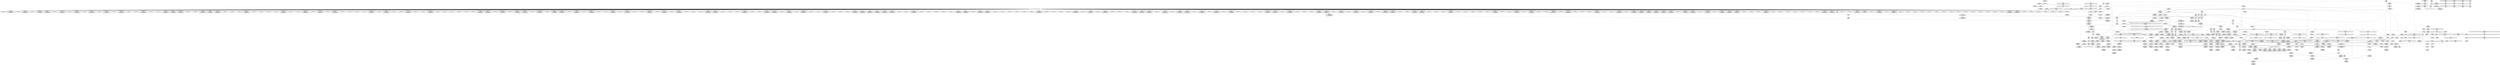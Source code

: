 digraph {
	CE0x54112c0 [shape=record,shape=Mrecord,label="{CE0x54112c0|i64*_getelementptr_inbounds_(_15_x_i64_,_15_x_i64_*___llvm_gcov_ctr25,_i64_0,_i64_1)|*Constant*}"]
	CE0x543af90 [shape=record,shape=Mrecord,label="{CE0x543af90|i32_22|*Constant*|*SummSink*}"]
	CE0x543a8a0 [shape=record,shape=Mrecord,label="{CE0x543a8a0|selinux_xfrm_delete:_tmp21|security/selinux/xfrm.c,142|*SummSink*}"]
	CE0x5489100 [shape=record,shape=Mrecord,label="{CE0x5489100|_call_void_mcount()_#3|*SummSink*}"]
	CE0x53ebc80 [shape=record,shape=Mrecord,label="{CE0x53ebc80|864:_%struct.xfrm_sec_ctx*,_:_CRE_304,312_|*MultipleSource*|security/selinux/xfrm.c,394|Function::selinux_xfrm_state_delete&Arg::x::}"]
	CE0x544cf50 [shape=record,shape=Mrecord,label="{CE0x544cf50|selinux_xfrm_delete:_tmp33|security/selinux/xfrm.c,150|*SummSink*}"]
	CE0x53e8f80 [shape=record,shape=Mrecord,label="{CE0x53e8f80|864:_%struct.xfrm_sec_ctx*,_:_CRE_74,75_}"]
	CE0x5418670 [shape=record,shape=Mrecord,label="{CE0x5418670|864:_%struct.xfrm_sec_ctx*,_:_CRE_115,116_}"]
	CE0x53f6bb0 [shape=record,shape=Mrecord,label="{CE0x53f6bb0|selinux_xfrm_state_delete:_tmp4|*LoadInst*|security/selinux/xfrm.c,394}"]
	CE0x53e0900 [shape=record,shape=Mrecord,label="{CE0x53e0900|864:_%struct.xfrm_sec_ctx*,_:_CRE_171,172_}"]
	CE0x54046b0 [shape=record,shape=Mrecord,label="{CE0x54046b0|864:_%struct.xfrm_sec_ctx*,_:_CRE_552,560_|*MultipleSource*|security/selinux/xfrm.c,394|Function::selinux_xfrm_state_delete&Arg::x::}"]
	CE0x53fb490 [shape=record,shape=Mrecord,label="{CE0x53fb490|864:_%struct.xfrm_sec_ctx*,_:_CRE_285,286_}"]
	CE0x5470330 [shape=record,shape=Mrecord,label="{CE0x5470330|%struct.task_struct.1015**_bitcast_(%struct.task_struct**_current_task_to_%struct.task_struct.1015**)|*Constant*|*SummSource*}"]
	CE0x53e6570 [shape=record,shape=Mrecord,label="{CE0x53e6570|864:_%struct.xfrm_sec_ctx*,_:_CRE_125,126_}"]
	CE0x544ba50 [shape=record,shape=Mrecord,label="{CE0x544ba50|avc_has_perm:_auditdata|Function::avc_has_perm&Arg::auditdata::|*SummSource*}"]
	CE0x53e5630 [shape=record,shape=Mrecord,label="{CE0x53e5630|864:_%struct.xfrm_sec_ctx*,_:_CRE_424,428_|*MultipleSource*|security/selinux/xfrm.c,394|Function::selinux_xfrm_state_delete&Arg::x::}"]
	CE0x5413a80 [shape=record,shape=Mrecord,label="{CE0x5413a80|_ret_i32_%call,_!dbg_!27714|security/selinux/xfrm.c,394}"]
	CE0x53d8b40 [shape=record,shape=Mrecord,label="{CE0x53d8b40|selinux_xfrm_state_delete:_tmp}"]
	CE0x5430c10 [shape=record,shape=Mrecord,label="{CE0x5430c10|selinux_xfrm_delete:_tmp25|security/selinux/xfrm.c,144|*SummSource*}"]
	CE0x53e4c80 [shape=record,shape=Mrecord,label="{CE0x53e4c80|864:_%struct.xfrm_sec_ctx*,_:_CRE_384,392_|*MultipleSource*|security/selinux/xfrm.c,394|Function::selinux_xfrm_state_delete&Arg::x::}"]
	CE0x53ff790 [shape=record,shape=Mrecord,label="{CE0x53ff790|864:_%struct.xfrm_sec_ctx*,_:_CRE_166,167_}"]
	CE0x5449120 [shape=record,shape=Mrecord,label="{CE0x5449120|selinux_xfrm_delete:_ctx_sid|security/selinux/xfrm.c,147|*SummSink*}"]
	CE0x53e5440 [shape=record,shape=Mrecord,label="{CE0x53e5440|864:_%struct.xfrm_sec_ctx*,_:_CRE_416,424_|*MultipleSource*|security/selinux/xfrm.c,394|Function::selinux_xfrm_state_delete&Arg::x::}"]
	CE0x53e3110 [shape=record,shape=Mrecord,label="{CE0x53e3110|864:_%struct.xfrm_sec_ctx*,_:_CRE_64,65_}"]
	CE0x53f0e80 [shape=record,shape=Mrecord,label="{CE0x53f0e80|864:_%struct.xfrm_sec_ctx*,_:_CRE_198,200_|*MultipleSource*|security/selinux/xfrm.c,394|Function::selinux_xfrm_state_delete&Arg::x::}"]
	CE0x5428eb0 [shape=record,shape=Mrecord,label="{CE0x5428eb0|GLOBAL:_get_current227|*Constant*|*SummSink*}"]
	CE0x5413d90 [shape=record,shape=Mrecord,label="{CE0x5413d90|_ret_i32_%call,_!dbg_!27714|security/selinux/xfrm.c,394|*SummSource*}"]
	CE0x541cfc0 [shape=record,shape=Mrecord,label="{CE0x541cfc0|864:_%struct.xfrm_sec_ctx*,_:_CRE_106,107_}"]
	CE0x5405370 [shape=record,shape=Mrecord,label="{CE0x5405370|selinux_xfrm_delete:_if.then6}"]
	CE0x544b700 [shape=record,shape=Mrecord,label="{CE0x544b700|avc_has_perm:_auditdata|Function::avc_has_perm&Arg::auditdata::|*SummSink*}"]
	CE0x5417520 [shape=record,shape=Mrecord,label="{CE0x5417520|864:_%struct.xfrm_sec_ctx*,_:_CRE_118,119_}"]
	CE0x53f5240 [shape=record,shape=Mrecord,label="{CE0x53f5240|864:_%struct.xfrm_sec_ctx*,_:_CRE_648,656_|*MultipleSource*|security/selinux/xfrm.c,394|Function::selinux_xfrm_state_delete&Arg::x::}"]
	CE0x5428350 [shape=record,shape=Mrecord,label="{CE0x5428350|selinux_xfrm_delete:_call4|security/selinux/xfrm.c,142}"]
	CE0x5407990 [shape=record,shape=Mrecord,label="{CE0x5407990|selinux_xfrm_delete:_tmp11|security/selinux/xfrm.c,142|*SummSource*}"]
	CE0x5408dd0 [shape=record,shape=Mrecord,label="{CE0x5408dd0|selinux_xfrm_delete:_tmp4|security/selinux/xfrm.c,142|*SummSource*}"]
	CE0x53d7fb0 [shape=record,shape=Mrecord,label="{CE0x53d7fb0|864:_%struct.xfrm_sec_ctx*,_:_CRE_98,99_}"]
	CE0x53e6e00 [shape=record,shape=Mrecord,label="{CE0x53e6e00|selinux_xfrm_delete:_tmp6|security/selinux/xfrm.c,142|*SummSink*}"]
	CE0x542a6c0 [shape=record,shape=Mrecord,label="{CE0x542a6c0|selinux_xfrm_delete:_sid|security/selinux/xfrm.c,147}"]
	CE0x53e81c0 [shape=record,shape=Mrecord,label="{CE0x53e81c0|selinux_xfrm_delete:_land.lhs.true|*SummSink*}"]
	CE0x543b260 [shape=record,shape=Mrecord,label="{CE0x543b260|selinux_xfrm_delete:_security|security/selinux/xfrm.c,142}"]
	CE0x53dec60 [shape=record,shape=Mrecord,label="{CE0x53dec60|i64_1|*Constant*}"]
	CE0x5408bc0 [shape=record,shape=Mrecord,label="{CE0x5408bc0|i64_0|*Constant*}"]
	CE0x53f5dc0 [shape=record,shape=Mrecord,label="{CE0x53f5dc0|864:_%struct.xfrm_sec_ctx*,_:_CRE_697,698_}"]
	CE0x54038b0 [shape=record,shape=Mrecord,label="{CE0x54038b0|selinux_xfrm_delete:_cred|security/selinux/xfrm.c,142}"]
	CE0x54035c0 [shape=record,shape=Mrecord,label="{CE0x54035c0|i32_78|*Constant*|*SummSource*}"]
	CE0x540d0e0 [shape=record,shape=Mrecord,label="{CE0x540d0e0|selinux_xfrm_delete:_tmp4|security/selinux/xfrm.c,142|*SummSink*}"]
	CE0x5430890 [shape=record,shape=Mrecord,label="{CE0x5430890|selinux_xfrm_delete:_tmp24|security/selinux/xfrm.c,144|*SummSink*}"]
	CE0x53e9c40 [shape=record,shape=Mrecord,label="{CE0x53e9c40|864:_%struct.xfrm_sec_ctx*,_:_CRE_175,176_}"]
	CE0x5401530 [shape=record,shape=Mrecord,label="{CE0x5401530|864:_%struct.xfrm_sec_ctx*,_:_CRE_264,268_|*MultipleSource*|security/selinux/xfrm.c,394|Function::selinux_xfrm_state_delete&Arg::x::}"]
	CE0x540eea0 [shape=record,shape=Mrecord,label="{CE0x540eea0|864:_%struct.xfrm_sec_ctx*,_:_CRE_856,864_|*MultipleSource*|security/selinux/xfrm.c,394|Function::selinux_xfrm_state_delete&Arg::x::}"]
	CE0x5402db0 [shape=record,shape=Mrecord,label="{CE0x5402db0|i32_0|*Constant*}"]
	CE0x53e3930 [shape=record,shape=Mrecord,label="{CE0x53e3930|864:_%struct.xfrm_sec_ctx*,_:_CRE_250,251_|*MultipleSource*|security/selinux/xfrm.c,394|Function::selinux_xfrm_state_delete&Arg::x::}"]
	CE0x540eac0 [shape=record,shape=Mrecord,label="{CE0x540eac0|864:_%struct.xfrm_sec_ctx*,_:_CRE_840,848_|*MultipleSource*|security/selinux/xfrm.c,394|Function::selinux_xfrm_state_delete&Arg::x::}"]
	CE0x53d83a0 [shape=record,shape=Mrecord,label="{CE0x53d83a0|i64*_getelementptr_inbounds_(_2_x_i64_,_2_x_i64_*___llvm_gcov_ctr13,_i64_0,_i64_0)|*Constant*|*SummSource*}"]
	CE0x540df20 [shape=record,shape=Mrecord,label="{CE0x540df20|864:_%struct.xfrm_sec_ctx*,_:_CRE_792,800_|*MultipleSource*|security/selinux/xfrm.c,394|Function::selinux_xfrm_state_delete&Arg::x::}"]
	CE0x53e13f0 [shape=record,shape=Mrecord,label="{CE0x53e13f0|864:_%struct.xfrm_sec_ctx*,_:_CRE_436,440_|*MultipleSource*|security/selinux/xfrm.c,394|Function::selinux_xfrm_state_delete&Arg::x::}"]
	CE0x53f2b10 [shape=record,shape=Mrecord,label="{CE0x53f2b10|i32_4|*Constant*|*SummSource*}"]
	CE0x53dba50 [shape=record,shape=Mrecord,label="{CE0x53dba50|selinux_xfrm_state_delete:_entry}"]
	CE0x53f4740 [shape=record,shape=Mrecord,label="{CE0x53f4740|selinux_xfrm_delete:_tmp14|security/selinux/xfrm.c,142|*SummSource*}"]
	CE0x5433950 [shape=record,shape=Mrecord,label="{CE0x5433950|selinux_xfrm_delete:_tmp26|security/selinux/xfrm.c,145|*SummSource*}"]
	CE0x53f3c90 [shape=record,shape=Mrecord,label="{CE0x53f3c90|i32_4|*Constant*|*SummSink*}"]
	CE0x5470410 [shape=record,shape=Mrecord,label="{CE0x5470410|%struct.task_struct.1015**_bitcast_(%struct.task_struct**_current_task_to_%struct.task_struct.1015**)|*Constant*|*SummSink*}"]
	CE0x54056d0 [shape=record,shape=Mrecord,label="{CE0x54056d0|864:_%struct.xfrm_sec_ctx*,_:_CRE_22,23_}"]
	CE0x53f92c0 [shape=record,shape=Mrecord,label="{CE0x53f92c0|selinux_xfrm_delete:_tmp|*SummSink*}"]
	CE0x53f24f0 [shape=record,shape=Mrecord,label="{CE0x53f24f0|i16_39|*Constant*|*SummSink*}"]
	CE0x53e2d00 [shape=record,shape=Mrecord,label="{CE0x53e2d00|864:_%struct.xfrm_sec_ctx*,_:_CRE_176,177_}"]
	CE0x53e4a90 [shape=record,shape=Mrecord,label="{CE0x53e4a90|864:_%struct.xfrm_sec_ctx*,_:_CRE_376,384_|*MultipleSource*|security/selinux/xfrm.c,394|Function::selinux_xfrm_state_delete&Arg::x::}"]
	CE0x5421580 [shape=record,shape=Mrecord,label="{CE0x5421580|selinux_xfrm_delete:_entry}"]
	CE0x53e4520 [shape=record,shape=Mrecord,label="{CE0x53e4520|864:_%struct.xfrm_sec_ctx*,_:_CRE_135,136_}"]
	CE0x54175e0 [shape=record,shape=Mrecord,label="{CE0x54175e0|864:_%struct.xfrm_sec_ctx*,_:_CRE_119,120_}"]
	CE0x543b340 [shape=record,shape=Mrecord,label="{CE0x543b340|selinux_xfrm_delete:_security|security/selinux/xfrm.c,142|*SummSink*}"]
	CE0x5439010 [shape=record,shape=Mrecord,label="{CE0x5439010|selinux_xfrm_delete:_tmp20|security/selinux/xfrm.c,142|*SummSink*}"]
	CE0x53f6320 [shape=record,shape=Mrecord,label="{CE0x53f6320|864:_%struct.xfrm_sec_ctx*,_:_CRE_703,704_}"]
	CE0x5426e10 [shape=record,shape=Mrecord,label="{CE0x5426e10|i8*_getelementptr_inbounds_(_45_x_i8_,_45_x_i8_*_.str1245,_i32_0,_i32_0)|*Constant*|*SummSink*}"]
	CE0x53f1ad0 [shape=record,shape=Mrecord,label="{CE0x53f1ad0|864:_%struct.xfrm_sec_ctx*,_:_CRE_136,137_}"]
	CE0x5407e80 [shape=record,shape=Mrecord,label="{CE0x5407e80|selinux_xfrm_delete:_tmp12|security/selinux/xfrm.c,142|*SummSource*}"]
	CE0x53fdfa0 [shape=record,shape=Mrecord,label="{CE0x53fdfa0|864:_%struct.xfrm_sec_ctx*,_:_CRE_279,280_}"]
	CE0x53ed890 [shape=record,shape=Mrecord,label="{CE0x53ed890|864:_%struct.xfrm_sec_ctx*,_:_CRE_232,240_|*MultipleSource*|security/selinux/xfrm.c,394|Function::selinux_xfrm_state_delete&Arg::x::}"]
	CE0x53d8f60 [shape=record,shape=Mrecord,label="{CE0x53d8f60|i64*_getelementptr_inbounds_(_2_x_i64_,_2_x_i64_*___llvm_gcov_ctr13,_i64_0,_i64_1)|*Constant*|*SummSource*}"]
	CE0x53e8cc0 [shape=record,shape=Mrecord,label="{CE0x53e8cc0|864:_%struct.xfrm_sec_ctx*,_:_CRE_528,536_|*MultipleSource*|security/selinux/xfrm.c,394|Function::selinux_xfrm_state_delete&Arg::x::}"]
	CE0x53e8350 [shape=record,shape=Mrecord,label="{CE0x53e8350|864:_%struct.xfrm_sec_ctx*,_:_CRE_16,17_}"]
	CE0x5447f80 [shape=record,shape=Mrecord,label="{CE0x5447f80|4:_i32,_:_CR_16,20_|*MultipleSource*|security/selinux/xfrm.c,142|security/selinux/xfrm.c,142|security/selinux/xfrm.c,147}"]
	CE0x53de380 [shape=record,shape=Mrecord,label="{CE0x53de380|i32_0|*Constant*|*SummSource*}"]
	CE0x540b200 [shape=record,shape=Mrecord,label="{CE0x540b200|_call_void_lockdep_rcu_suspicious(i8*_getelementptr_inbounds_(_24_x_i8_,_24_x_i8_*_.str244,_i32_0,_i32_0),_i32_142,_i8*_getelementptr_inbounds_(_45_x_i8_,_45_x_i8_*_.str1245,_i32_0,_i32_0))_#10,_!dbg_!27729|security/selinux/xfrm.c,142|*SummSource*}"]
	CE0x5425a60 [shape=record,shape=Mrecord,label="{CE0x5425a60|GLOBAL:_lockdep_rcu_suspicious|*Constant*}"]
	CE0x5488ff0 [shape=record,shape=Mrecord,label="{CE0x5488ff0|_call_void_mcount()_#3|*SummSource*}"]
	CE0x54339c0 [shape=record,shape=Mrecord,label="{CE0x54339c0|selinux_xfrm_delete:_tmp26|security/selinux/xfrm.c,145|*SummSink*}"]
	CE0x53ebec0 [shape=record,shape=Mrecord,label="{CE0x53ebec0|864:_%struct.xfrm_sec_ctx*,_:_CRE_312,320_|*MultipleSource*|security/selinux/xfrm.c,394|Function::selinux_xfrm_state_delete&Arg::x::}"]
	CE0x5423090 [shape=record,shape=Mrecord,label="{CE0x5423090|selinux_xfrm_delete:_tmp1|*SummSink*}"]
	CE0x54044c0 [shape=record,shape=Mrecord,label="{CE0x54044c0|864:_%struct.xfrm_sec_ctx*,_:_CRE_548,552_|*MultipleSource*|security/selinux/xfrm.c,394|Function::selinux_xfrm_state_delete&Arg::x::}"]
	CE0x53e43f0 [shape=record,shape=Mrecord,label="{CE0x53e43f0|864:_%struct.xfrm_sec_ctx*,_:_CRE_129,130_}"]
	CE0x53e6740 [shape=record,shape=Mrecord,label="{CE0x53e6740|864:_%struct.xfrm_sec_ctx*,_:_CRE_127,128_}"]
	CE0x5406ae0 [shape=record,shape=Mrecord,label="{CE0x5406ae0|i64_5|*Constant*}"]
	CE0x5424680 [shape=record,shape=Mrecord,label="{CE0x5424680|selinux_xfrm_delete:_tobool|security/selinux/xfrm.c,142}"]
	CE0x543d170 [shape=record,shape=Mrecord,label="{CE0x543d170|selinux_xfrm_delete:_tobool5|security/selinux/xfrm.c,144|*SummSource*}"]
	CE0x53ea510 [shape=record,shape=Mrecord,label="{CE0x53ea510|get_current227:_tmp1|*SummSource*}"]
	CE0x53fb7d0 [shape=record,shape=Mrecord,label="{CE0x53fb7d0|864:_%struct.xfrm_sec_ctx*,_:_CRE_70,71_}"]
	CE0x53e0650 [shape=record,shape=Mrecord,label="{CE0x53e0650|864:_%struct.xfrm_sec_ctx*,_:_CRE_168,169_}"]
	CE0x53f6240 [shape=record,shape=Mrecord,label="{CE0x53f6240|864:_%struct.xfrm_sec_ctx*,_:_CRE_707,708_}"]
	CE0x53e0730 [shape=record,shape=Mrecord,label="{CE0x53e0730|864:_%struct.xfrm_sec_ctx*,_:_CRE_169,170_}"]
	CE0x53e6220 [shape=record,shape=Mrecord,label="{CE0x53e6220|864:_%struct.xfrm_sec_ctx*,_:_CRE_292,296_|*MultipleSource*|security/selinux/xfrm.c,394|Function::selinux_xfrm_state_delete&Arg::x::}"]
	CE0x53df600 [shape=record,shape=Mrecord,label="{CE0x53df600|selinux_xfrm_state_delete:_x|Function::selinux_xfrm_state_delete&Arg::x::|*SummSource*}"]
	CE0x53fb0a0 [shape=record,shape=Mrecord,label="{CE0x53fb0a0|864:_%struct.xfrm_sec_ctx*,_:_CRE_281,282_}"]
	CE0x5419a00 [shape=record,shape=Mrecord,label="{CE0x5419a00|864:_%struct.xfrm_sec_ctx*,_:_CRE_114,115_}"]
	CE0x5406fa0 [shape=record,shape=Mrecord,label="{CE0x5406fa0|selinux_xfrm_delete:_tmp9|security/selinux/xfrm.c,142|*SummSource*}"]
	CE0x542ca60 [shape=record,shape=Mrecord,label="{CE0x542ca60|get_current227:_tmp3|*SummSource*}"]
	CE0x5431820 [shape=record,shape=Mrecord,label="{CE0x5431820|i64*_getelementptr_inbounds_(_15_x_i64_,_15_x_i64_*___llvm_gcov_ctr25,_i64_0,_i64_13)|*Constant*|*SummSink*}"]
	CE0x544b280 [shape=record,shape=Mrecord,label="{CE0x544b280|avc_has_perm:_requested|Function::avc_has_perm&Arg::requested::|*SummSink*}"]
	CE0x540d980 [shape=record,shape=Mrecord,label="{CE0x540d980|get_current227:_tmp1|*SummSink*}"]
	CE0x5470010 [shape=record,shape=Mrecord,label="{CE0x5470010|%struct.task_struct.1015*_(%struct.task_struct.1015**)*_asm_movq_%gs:$_1:P_,$0_,_r,im,_dirflag_,_fpsr_,_flags_}"]
	CE0x53e5990 [shape=record,shape=Mrecord,label="{CE0x53e5990|selinux_xfrm_state_delete:_entry|*SummSink*}"]
	CE0x53ed6b0 [shape=record,shape=Mrecord,label="{CE0x53ed6b0|i64*_getelementptr_inbounds_(_2_x_i64_,_2_x_i64_*___llvm_gcov_ctr13,_i64_0,_i64_1)|*Constant*}"]
	CE0x53ecc60 [shape=record,shape=Mrecord,label="{CE0x53ecc60|i64*_getelementptr_inbounds_(_15_x_i64_,_15_x_i64_*___llvm_gcov_ctr25,_i64_0,_i64_0)|*Constant*}"]
	CE0x53f84b0 [shape=record,shape=Mrecord,label="{CE0x53f84b0|864:_%struct.xfrm_sec_ctx*,_:_CRE_90,91_}"]
	CE0x5409120 [shape=record,shape=Mrecord,label="{CE0x5409120|GLOBAL:_selinux_xfrm_delete.__warned|Global_var:selinux_xfrm_delete.__warned}"]
	CE0x53f5f50 [shape=record,shape=Mrecord,label="{CE0x53f5f50|864:_%struct.xfrm_sec_ctx*,_:_CRE_698,699_}"]
	CE0x53e11d0 [shape=record,shape=Mrecord,label="{CE0x53e11d0|864:_%struct.xfrm_sec_ctx*,_:_CRE_432,436_|*MultipleSource*|security/selinux/xfrm.c,394|Function::selinux_xfrm_state_delete&Arg::x::}"]
	CE0x541f320 [shape=record,shape=Mrecord,label="{CE0x541f320|864:_%struct.xfrm_sec_ctx*,_:_CRE_100,101_}"]
	CE0x5421ad0 [shape=record,shape=Mrecord,label="{CE0x5421ad0|GLOBAL:___llvm_gcov_ctr25|Global_var:__llvm_gcov_ctr25|*SummSink*}"]
	CE0x53f9a30 [shape=record,shape=Mrecord,label="{CE0x53f9a30|COLLAPSED:_GCMRE___llvm_gcov_ctr25_internal_global_15_x_i64_zeroinitializer:_elem_0:default:}"]
	CE0x53f8070 [shape=record,shape=Mrecord,label="{CE0x53f8070|i64*_getelementptr_inbounds_(_15_x_i64_,_15_x_i64_*___llvm_gcov_ctr25,_i64_0,_i64_0)|*Constant*|*SummSource*}"]
	CE0x5409d80 [shape=record,shape=Mrecord,label="{CE0x5409d80|%struct.common_audit_data.1017*_null|*Constant*|*SummSource*}"]
	CE0x53df3f0 [shape=record,shape=Mrecord,label="{CE0x53df3f0|i64_1|*Constant*|*SummSource*}"]
	CE0x5431150 [shape=record,shape=Mrecord,label="{CE0x5431150|i64*_getelementptr_inbounds_(_15_x_i64_,_15_x_i64_*___llvm_gcov_ctr25,_i64_0,_i64_12)|*Constant*}"]
	CE0x53e8650 [shape=record,shape=Mrecord,label="{CE0x53e8650|864:_%struct.xfrm_sec_ctx*,_:_CRE_496,504_|*MultipleSource*|security/selinux/xfrm.c,394|Function::selinux_xfrm_state_delete&Arg::x::}"]
	CE0x53fc220 [shape=record,shape=Mrecord,label="{CE0x53fc220|864:_%struct.xfrm_sec_ctx*,_:_CRE_142,143_}"]
	CE0x53e1a80 [shape=record,shape=Mrecord,label="{CE0x53e1a80|864:_%struct.xfrm_sec_ctx*,_:_CRE_456,460_|*MultipleSource*|security/selinux/xfrm.c,394|Function::selinux_xfrm_state_delete&Arg::x::}"]
	CE0x5434440 [shape=record,shape=Mrecord,label="{CE0x5434440|i32_78|*Constant*}"]
	CE0x53e9da0 [shape=record,shape=Mrecord,label="{CE0x53e9da0|selinux_xfrm_delete:_if.end7}"]
	CE0x5439080 [shape=record,shape=Mrecord,label="{CE0x5439080|selinux_xfrm_delete:_tmp20|security/selinux/xfrm.c,142|*SummSource*}"]
	CE0x5424720 [shape=record,shape=Mrecord,label="{CE0x5424720|get_current227:_tmp4|./arch/x86/include/asm/current.h,14|*SummSource*}"]
	CE0x540f470 [shape=record,shape=Mrecord,label="{CE0x540f470|selinux_xfrm_state_delete:_tmp4|*LoadInst*|security/selinux/xfrm.c,394|*SummSource*}"]
	CE0x53eade0 [shape=record,shape=Mrecord,label="{CE0x53eade0|i64_1|*Constant*}"]
	CE0x542a9a0 [shape=record,shape=Mrecord,label="{CE0x542a9a0|selinux_xfrm_delete:_tmp8|security/selinux/xfrm.c,142}"]
	CE0x5424d50 [shape=record,shape=Mrecord,label="{CE0x5424d50|i32_0|*Constant*}"]
	CE0x544ace0 [shape=record,shape=Mrecord,label="{CE0x544ace0|i32_(i32,_i32,_i16,_i32,_%struct.common_audit_data.1017*)*_bitcast_(i32_(i32,_i32,_i16,_i32,_%struct.common_audit_data.495*)*_avc_has_perm_to_i32_(i32,_i32,_i16,_i32,_%struct.common_audit_data.1017*)*)|*Constant*}"]
	CE0x53dddb0 [shape=record,shape=Mrecord,label="{CE0x53dddb0|864:_%struct.xfrm_sec_ctx*,_:_CRE_66,67_}"]
	CE0x53eaf40 [shape=record,shape=Mrecord,label="{CE0x53eaf40|864:_%struct.xfrm_sec_ctx*,_:_CRE_144,145_}"]
	CE0x5413100 [shape=record,shape=Mrecord,label="{CE0x5413100|i64*_getelementptr_inbounds_(_15_x_i64_,_15_x_i64_*___llvm_gcov_ctr25,_i64_0,_i64_0)|*Constant*|*SummSink*}"]
	CE0x5427080 [shape=record,shape=Mrecord,label="{CE0x5427080|i64*_getelementptr_inbounds_(_15_x_i64_,_15_x_i64_*___llvm_gcov_ctr25,_i64_0,_i64_9)|*Constant*}"]
	CE0x541f3e0 [shape=record,shape=Mrecord,label="{CE0x541f3e0|864:_%struct.xfrm_sec_ctx*,_:_CRE_101,102_}"]
	CE0x53dd860 [shape=record,shape=Mrecord,label="{CE0x53dd860|selinux_xfrm_state_delete:_bb|*SummSource*}"]
	CE0x53f8940 [shape=record,shape=Mrecord,label="{CE0x53f8940|_call_void_mcount()_#3}"]
	CE0x5401720 [shape=record,shape=Mrecord,label="{CE0x5401720|864:_%struct.xfrm_sec_ctx*,_:_CRE_268,269_|*MultipleSource*|security/selinux/xfrm.c,394|Function::selinux_xfrm_state_delete&Arg::x::}"]
	CE0x54247c0 [shape=record,shape=Mrecord,label="{CE0x54247c0|get_current227:_tmp4|./arch/x86/include/asm/current.h,14|*SummSink*}"]
	CE0x53fbaa0 [shape=record,shape=Mrecord,label="{CE0x53fbaa0|selinux_xfrm_state_delete:_tmp3|*SummSink*}"]
	CE0x53ea040 [shape=record,shape=Mrecord,label="{CE0x53ea040|selinux_xfrm_delete:_bb}"]
	CE0x54295e0 [shape=record,shape=Mrecord,label="{CE0x54295e0|4:_i32,_:_CR_4,8_|*MultipleSource*|security/selinux/xfrm.c,142|security/selinux/xfrm.c,142|security/selinux/xfrm.c,147}"]
	CE0x53f7530 [shape=record,shape=Mrecord,label="{CE0x53f7530|864:_%struct.xfrm_sec_ctx*,_:_CRE_752,768_|*MultipleSource*|security/selinux/xfrm.c,394|Function::selinux_xfrm_state_delete&Arg::x::}"]
	CE0x5421480 [shape=record,shape=Mrecord,label="{CE0x5421480|GLOBAL:_selinux_xfrm_delete|*Constant*|*SummSink*}"]
	CE0x53f7720 [shape=record,shape=Mrecord,label="{CE0x53f7720|864:_%struct.xfrm_sec_ctx*,_:_CRE_768,776_|*MultipleSource*|security/selinux/xfrm.c,394|Function::selinux_xfrm_state_delete&Arg::x::}"]
	CE0x5433cd0 [shape=record,shape=Mrecord,label="{CE0x5433cd0|selinux_xfrm_delete:_tmp27|security/selinux/xfrm.c,145|*SummSink*}"]
	CE0x53e60e0 [shape=record,shape=Mrecord,label="{CE0x53e60e0|864:_%struct.xfrm_sec_ctx*,_:_CRE_696,697_}"]
	CE0x5405000 [shape=record,shape=Mrecord,label="{CE0x5405000|864:_%struct.xfrm_sec_ctx*,_:_CRE_608,612_|*MultipleSource*|security/selinux/xfrm.c,394|Function::selinux_xfrm_state_delete&Arg::x::}"]
	CE0x53ecf30 [shape=record,shape=Mrecord,label="{CE0x53ecf30|selinux_xfrm_delete:_do.body}"]
	CE0x53f1a60 [shape=record,shape=Mrecord,label="{CE0x53f1a60|864:_%struct.xfrm_sec_ctx*,_:_CRE_139,140_}"]
	CE0x5409d10 [shape=record,shape=Mrecord,label="{CE0x5409d10|_ret_i32_%retval.0,_!dbg_!27728|security/selinux/avc.c,775}"]
	CE0x53e5060 [shape=record,shape=Mrecord,label="{CE0x53e5060|864:_%struct.xfrm_sec_ctx*,_:_CRE_400,408_|*MultipleSource*|security/selinux/xfrm.c,394|Function::selinux_xfrm_state_delete&Arg::x::}"]
	CE0x53ecb30 [shape=record,shape=Mrecord,label="{CE0x53ecb30|selinux_xfrm_delete:_land.lhs.true2|*SummSink*}"]
	CE0x542a190 [shape=record,shape=Mrecord,label="{CE0x542a190|i32_1|*Constant*|*SummSource*}"]
	CE0x544a0a0 [shape=record,shape=Mrecord,label="{CE0x544a0a0|selinux_xfrm_delete:_tmp31|*LoadInst*|security/selinux/xfrm.c,147|*SummSource*}"]
	CE0x540a0c0 [shape=record,shape=Mrecord,label="{CE0x540a0c0|selinux_xfrm_delete:_tmp16|security/selinux/xfrm.c,142}"]
	CE0x5434610 [shape=record,shape=Mrecord,label="{CE0x5434610|_ret_%struct.task_struct.1015*_%tmp4,_!dbg_!27714|./arch/x86/include/asm/current.h,14|*SummSink*}"]
	CE0x53f2250 [shape=record,shape=Mrecord,label="{CE0x53f2250|i16_39|*Constant*}"]
	CE0x540e6e0 [shape=record,shape=Mrecord,label="{CE0x540e6e0|864:_%struct.xfrm_sec_ctx*,_:_CRE_824,832_|*MultipleSource*|security/selinux/xfrm.c,394|Function::selinux_xfrm_state_delete&Arg::x::}"]
	CE0x5417460 [shape=record,shape=Mrecord,label="{CE0x5417460|864:_%struct.xfrm_sec_ctx*,_:_CRE_122,123_}"]
	CE0x540a220 [shape=record,shape=Mrecord,label="{CE0x540a220|selinux_xfrm_delete:_tmp16|security/selinux/xfrm.c,142|*SummSource*}"]
	CE0x53e4710 [shape=record,shape=Mrecord,label="{CE0x53e4710|864:_%struct.xfrm_sec_ctx*,_:_CRE_360,368_|*MultipleSource*|security/selinux/xfrm.c,394|Function::selinux_xfrm_state_delete&Arg::x::}"]
	CE0x53e0520 [shape=record,shape=Mrecord,label="{CE0x53e0520|864:_%struct.xfrm_sec_ctx*,_:_CRE_15,16_}"]
	CE0x54338e0 [shape=record,shape=Mrecord,label="{CE0x54338e0|selinux_xfrm_delete:_tmp26|security/selinux/xfrm.c,145}"]
	CE0x542a300 [shape=record,shape=Mrecord,label="{CE0x542a300|i32_1|*Constant*|*SummSink*}"]
	CE0x53e0c10 [shape=record,shape=Mrecord,label="{CE0x53e0c10|864:_%struct.xfrm_sec_ctx*,_:_CRE_194,196_|*MultipleSource*|security/selinux/xfrm.c,394|Function::selinux_xfrm_state_delete&Arg::x::}"]
	CE0x53fb210 [shape=record,shape=Mrecord,label="{CE0x53fb210|864:_%struct.xfrm_sec_ctx*,_:_CRE_283,284_}"]
	CE0x54083c0 [shape=record,shape=Mrecord,label="{CE0x54083c0|i64*_getelementptr_inbounds_(_15_x_i64_,_15_x_i64_*___llvm_gcov_ctr25,_i64_0,_i64_6)|*Constant*}"]
	CE0x5410d60 [shape=record,shape=Mrecord,label="{CE0x5410d60|GLOBAL:_selinux_xfrm_delete.__warned|Global_var:selinux_xfrm_delete.__warned|*SummSink*}"]
	CE0x53f5a00 [shape=record,shape=Mrecord,label="{CE0x53f5a00|864:_%struct.xfrm_sec_ctx*,_:_CRE_680,688_|*MultipleSource*|security/selinux/xfrm.c,394|Function::selinux_xfrm_state_delete&Arg::x::}"]
	CE0x53fd930 [shape=record,shape=Mrecord,label="{CE0x53fd930|864:_%struct.xfrm_sec_ctx*,_:_CRE_9,10_}"]
	CE0x5418780 [shape=record,shape=Mrecord,label="{CE0x5418780|864:_%struct.xfrm_sec_ctx*,_:_CRE_116,117_}"]
	CE0x5419940 [shape=record,shape=Mrecord,label="{CE0x5419940|864:_%struct.xfrm_sec_ctx*,_:_CRE_113,114_}"]
	CE0x53e7310 [shape=record,shape=Mrecord,label="{CE0x53e7310|864:_%struct.xfrm_sec_ctx*,_:_CRE_151,152_}"]
	CE0x5427be0 [shape=record,shape=Mrecord,label="{CE0x5427be0|get_current227:_entry|*SummSource*}"]
	CE0x53f26c0 [shape=record,shape=Mrecord,label="{CE0x53f26c0|avc_has_perm:_tclass|Function::avc_has_perm&Arg::tclass::|*SummSource*}"]
	CE0x53ea620 [shape=record,shape=Mrecord,label="{CE0x53ea620|0:_i8,_:_GCMR_selinux_xfrm_delete.__warned_internal_global_i8_0,_section_.data.unlikely_,_align_1:_elem_0:default:}"]
	CE0x5430db0 [shape=record,shape=Mrecord,label="{CE0x5430db0|selinux_xfrm_delete:_tmp25|security/selinux/xfrm.c,144|*SummSink*}"]
	CE0x5404e70 [shape=record,shape=Mrecord,label="{CE0x5404e70|864:_%struct.xfrm_sec_ctx*,_:_CRE_600,608_|*MultipleSource*|security/selinux/xfrm.c,394|Function::selinux_xfrm_state_delete&Arg::x::}"]
	CE0x5448460 [shape=record,shape=Mrecord,label="{CE0x5448460|avc_has_perm:_entry}"]
	CE0x53fe4a0 [shape=record,shape=Mrecord,label="{CE0x53fe4a0|i64_1|*Constant*}"]
	CE0x5421770 [shape=record,shape=Mrecord,label="{CE0x5421770|_ret_i32_%retval.0,_!dbg_!27751|security/selinux/xfrm.c,150}"]
	CE0x5406700 [shape=record,shape=Mrecord,label="{CE0x5406700|i64_4|*Constant*|*SummSource*}"]
	CE0x53de120 [shape=record,shape=Mrecord,label="{CE0x53de120|selinux_xfrm_state_delete:_bb}"]
	CE0x5405520 [shape=record,shape=Mrecord,label="{CE0x5405520|selinux_xfrm_delete:_if.then6|*SummSink*}"]
	CE0x53f4400 [shape=record,shape=Mrecord,label="{CE0x53f4400|i64*_getelementptr_inbounds_(_15_x_i64_,_15_x_i64_*___llvm_gcov_ctr25,_i64_0,_i64_8)|*Constant*|*SummSink*}"]
	CE0x53f4c70 [shape=record,shape=Mrecord,label="{CE0x53f4c70|864:_%struct.xfrm_sec_ctx*,_:_CRE_628,632_|*MultipleSource*|security/selinux/xfrm.c,394|Function::selinux_xfrm_state_delete&Arg::x::}"]
	CE0x53f02f0 [shape=record,shape=Mrecord,label="{CE0x53f02f0|selinux_xfrm_delete:_tmp15|security/selinux/xfrm.c,142|*SummSource*}"]
	CE0x53f2760 [shape=record,shape=Mrecord,label="{CE0x53f2760|avc_has_perm:_tclass|Function::avc_has_perm&Arg::tclass::|*SummSink*}"]
	CE0x53f67f0 [shape=record,shape=Mrecord,label="{CE0x53f67f0|864:_%struct.xfrm_sec_ctx*,_:_CRE_709,710_}"]
	CE0x5449010 [shape=record,shape=Mrecord,label="{CE0x5449010|selinux_xfrm_delete:_ctx_sid|security/selinux/xfrm.c,147}"]
	CE0x5406450 [shape=record,shape=Mrecord,label="{CE0x5406450|selinux_xfrm_delete:_tmp9|security/selinux/xfrm.c,142|*SummSink*}"]
	CE0x5421f70 [shape=record,shape=Mrecord,label="{CE0x5421f70|selinux_xfrm_delete:_tmp5|security/selinux/xfrm.c,142|*SummSink*}"]
	CE0x53f6e30 [shape=record,shape=Mrecord,label="{CE0x53f6e30|864:_%struct.xfrm_sec_ctx*,_:_CRE_720,728_|*MultipleSource*|security/selinux/xfrm.c,394|Function::selinux_xfrm_state_delete&Arg::x::}"]
	CE0x53e41c0 [shape=record,shape=Mrecord,label="{CE0x53e41c0|GLOBAL:_selinux_xfrm_delete.__warned|Global_var:selinux_xfrm_delete.__warned|*SummSource*}"]
	CE0x53dd5a0 [shape=record,shape=Mrecord,label="{CE0x53dd5a0|selinux_xfrm_state_delete:_tmp1|*SummSink*}"]
	CE0x5405be0 [shape=record,shape=Mrecord,label="{CE0x5405be0|_call_void_mcount()_#3}"]
	CE0x54075b0 [shape=record,shape=Mrecord,label="{CE0x54075b0|i64*_getelementptr_inbounds_(_15_x_i64_,_15_x_i64_*___llvm_gcov_ctr25,_i64_0,_i64_6)|*Constant*|*SummSink*}"]
	CE0x53d8070 [shape=record,shape=Mrecord,label="{CE0x53d8070|864:_%struct.xfrm_sec_ctx*,_:_CRE_99,100_}"]
	CE0x546b580 [shape=record,shape=Mrecord,label="{CE0x546b580|i64*_getelementptr_inbounds_(_2_x_i64_,_2_x_i64_*___llvm_gcov_ctr21,_i64_0,_i64_1)|*Constant*|*SummSource*}"]
	CE0x542c8a0 [shape=record,shape=Mrecord,label="{CE0x542c8a0|get_current227:_tmp2|*SummSink*}"]
	CE0x53ed2d0 [shape=record,shape=Mrecord,label="{CE0x53ed2d0|864:_%struct.xfrm_sec_ctx*,_:_CRE_17,18_}"]
	CE0x541aba0 [shape=record,shape=Mrecord,label="{CE0x541aba0|864:_%struct.xfrm_sec_ctx*,_:_CRE_111,112_}"]
	CE0x53dd2e0 [shape=record,shape=Mrecord,label="{CE0x53dd2e0|i64*_getelementptr_inbounds_(_2_x_i64_,_2_x_i64_*___llvm_gcov_ctr13,_i64_0,_i64_0)|*Constant*|*SummSink*}"]
	CE0x54398c0 [shape=record,shape=Mrecord,label="{CE0x54398c0|selinux_xfrm_delete:_tmp22|security/selinux/xfrm.c,144|*SummSink*}"]
	CE0x53e0cd0 [shape=record,shape=Mrecord,label="{CE0x53e0cd0|864:_%struct.xfrm_sec_ctx*,_:_CRE_196,198_|*MultipleSource*|security/selinux/xfrm.c,394|Function::selinux_xfrm_state_delete&Arg::x::}"]
	CE0x53e0fe0 [shape=record,shape=Mrecord,label="{CE0x53e0fe0|864:_%struct.xfrm_sec_ctx*,_:_CRE_428,432_|*MultipleSource*|security/selinux/xfrm.c,394|Function::selinux_xfrm_state_delete&Arg::x::}"]
	CE0x53f6710 [shape=record,shape=Mrecord,label="{CE0x53f6710|864:_%struct.xfrm_sec_ctx*,_:_CRE_708,709_}"]
	CE0x53f4010 [shape=record,shape=Mrecord,label="{CE0x53f4010|selinux_xfrm_delete:_tmp13|security/selinux/xfrm.c,142}"]
	CE0x53e7c00 [shape=record,shape=Mrecord,label="{CE0x53e7c00|864:_%struct.xfrm_sec_ctx*,_:_CRE_212,216_|*MultipleSource*|security/selinux/xfrm.c,394|Function::selinux_xfrm_state_delete&Arg::x::}"]
	CE0x53f6140 [shape=record,shape=Mrecord,label="{CE0x53f6140|864:_%struct.xfrm_sec_ctx*,_:_CRE_699,700_}"]
	CE0x54220d0 [shape=record,shape=Mrecord,label="{CE0x54220d0|selinux_xfrm_delete:_tmp5|security/selinux/xfrm.c,142}"]
	CE0x5421cf0 [shape=record,shape=Mrecord,label="{CE0x5421cf0|i64_0|*Constant*|*SummSource*}"]
	CE0x540e4f0 [shape=record,shape=Mrecord,label="{CE0x540e4f0|864:_%struct.xfrm_sec_ctx*,_:_CRE_816,824_|*MultipleSource*|security/selinux/xfrm.c,394|Function::selinux_xfrm_state_delete&Arg::x::}"]
	CE0x53dfb80 [shape=record,shape=Mrecord,label="{CE0x53dfb80|selinux_xfrm_state_delete:_tmp|*SummSource*}"]
	CE0x53e5fa0 [shape=record,shape=Mrecord,label="{CE0x53e5fa0|864:_%struct.xfrm_sec_ctx*,_:_CRE_291,292_}"]
	CE0x54486a0 [shape=record,shape=Mrecord,label="{CE0x54486a0|i32_3|*Constant*}"]
	CE0x53f4e60 [shape=record,shape=Mrecord,label="{CE0x53f4e60|864:_%struct.xfrm_sec_ctx*,_:_CRE_632,636_|*MultipleSource*|security/selinux/xfrm.c,394|Function::selinux_xfrm_state_delete&Arg::x::}"]
	CE0x5427a00 [shape=record,shape=Mrecord,label="{CE0x5427a00|selinux_xfrm_delete:_tmp17|security/selinux/xfrm.c,142|*SummSource*}"]
	CE0x5449ba0 [shape=record,shape=Mrecord,label="{CE0x5449ba0|4:_i32,_:_CRE_4,8_|*MultipleSource*|security/selinux/xfrm.c,147|*LoadInst*|security/selinux/xfrm.c,394|Function::selinux_xfrm_delete&Arg::ctx::}"]
	CE0x53f1e10 [shape=record,shape=Mrecord,label="{CE0x53f1e10|avc_has_perm:_tsid|Function::avc_has_perm&Arg::tsid::}"]
	CE0x6a89d20 [shape=record,shape=Mrecord,label="{CE0x6a89d20|864:_%struct.xfrm_sec_ctx*,_:_CRE_84,85_}"]
	CE0x53f48f0 [shape=record,shape=Mrecord,label="{CE0x53f48f0|864:_%struct.xfrm_sec_ctx*,_:_CRE_616,624_|*MultipleSource*|security/selinux/xfrm.c,394|Function::selinux_xfrm_state_delete&Arg::x::}"]
	CE0x5425fe0 [shape=record,shape=Mrecord,label="{CE0x5425fe0|i8*_getelementptr_inbounds_(_24_x_i8_,_24_x_i8_*_.str244,_i32_0,_i32_0)|*Constant*|*SummSource*}"]
	"CONST[source:0(mediator),value:2(dynamic)][purpose:{subject}]"
	CE0x5426460 [shape=record,shape=Mrecord,label="{CE0x5426460|i32_142|*Constant*}"]
	CE0x540b190 [shape=record,shape=Mrecord,label="{CE0x540b190|_call_void_lockdep_rcu_suspicious(i8*_getelementptr_inbounds_(_24_x_i8_,_24_x_i8_*_.str244,_i32_0,_i32_0),_i32_142,_i8*_getelementptr_inbounds_(_45_x_i8_,_45_x_i8_*_.str1245,_i32_0,_i32_0))_#10,_!dbg_!27729|security/selinux/xfrm.c,142}"]
	CE0x540dd30 [shape=record,shape=Mrecord,label="{CE0x540dd30|864:_%struct.xfrm_sec_ctx*,_:_CRE_784,788_|*MultipleSource*|security/selinux/xfrm.c,394|Function::selinux_xfrm_state_delete&Arg::x::}"]
	CE0x546fa90 [shape=record,shape=Mrecord,label="{CE0x546fa90|get_current227:_bb|*SummSink*}"]
	CE0x54030b0 [shape=record,shape=Mrecord,label="{CE0x54030b0|_ret_%struct.task_struct.1015*_%tmp4,_!dbg_!27714|./arch/x86/include/asm/current.h,14}"]
	CE0x544d4a0 [shape=record,shape=Mrecord,label="{CE0x544d4a0|selinux_xfrm_delete:_tmp33|security/selinux/xfrm.c,150|*SummSource*}"]
	CE0x53eb9f0 [shape=record,shape=Mrecord,label="{CE0x53eb9f0|selinux_xfrm_state_delete:_security|security/selinux/xfrm.c,394}"]
	CE0x5407b00 [shape=record,shape=Mrecord,label="{CE0x5407b00|selinux_xfrm_delete:_tmp11|security/selinux/xfrm.c,142|*SummSink*}"]
	CE0x53f2650 [shape=record,shape=Mrecord,label="{CE0x53f2650|avc_has_perm:_tclass|Function::avc_has_perm&Arg::tclass::}"]
	CE0x541be20 [shape=record,shape=Mrecord,label="{CE0x541be20|864:_%struct.xfrm_sec_ctx*,_:_CRE_109,110_}"]
	CE0x5464900 [shape=record,shape=Mrecord,label="{CE0x5464900|get_current227:_tmp2|*SummSource*}"]
	CE0x53e7070 [shape=record,shape=Mrecord,label="{CE0x53e7070|selinux_xfrm_delete:_tmp7|security/selinux/xfrm.c,142}"]
	CE0x543ac50 [shape=record,shape=Mrecord,label="{CE0x543ac50|i32_22|*Constant*}"]
	CE0x54235f0 [shape=record,shape=Mrecord,label="{CE0x54235f0|selinux_xfrm_delete:_if.then}"]
	CE0x53eb3a0 [shape=record,shape=Mrecord,label="{CE0x53eb3a0|selinux_xfrm_state_delete:_security|security/selinux/xfrm.c,394|*SummSink*}"]
	CE0x5436780 [shape=record,shape=Mrecord,label="{CE0x5436780|selinux_xfrm_delete:_tmp19|security/selinux/xfrm.c,142|*SummSource*}"]
	CE0x53f9850 [shape=record,shape=Mrecord,label="{CE0x53f9850|864:_%struct.xfrm_sec_ctx*,_:_CRE_75,76_}"]
	CE0x53e69a0 [shape=record,shape=Mrecord,label="{CE0x53e69a0|selinux_xfrm_delete:_tmp5|security/selinux/xfrm.c,142|*SummSource*}"]
	CE0x5431890 [shape=record,shape=Mrecord,label="{CE0x5431890|i64*_getelementptr_inbounds_(_15_x_i64_,_15_x_i64_*___llvm_gcov_ctr25,_i64_0,_i64_13)|*Constant*}"]
	CE0x53fe870 [shape=record,shape=Mrecord,label="{CE0x53fe870|i64_1|*Constant*|*SummSink*}"]
	CE0x53ec600 [shape=record,shape=Mrecord,label="{CE0x53ec600|864:_%struct.xfrm_sec_ctx*,_:_CRE_344,352_|*MultipleSource*|security/selinux/xfrm.c,394|Function::selinux_xfrm_state_delete&Arg::x::}"]
	CE0x53e97c0 [shape=record,shape=Mrecord,label="{CE0x53e97c0|selinux_xfrm_delete:_tmp2|*SummSink*}"]
	CE0x544c920 [shape=record,shape=Mrecord,label="{CE0x544c920|i64*_getelementptr_inbounds_(_15_x_i64_,_15_x_i64_*___llvm_gcov_ctr25,_i64_0,_i64_14)|*Constant*|*SummSource*}"]
	CE0x5439620 [shape=record,shape=Mrecord,label="{CE0x5439620|i64*_getelementptr_inbounds_(_15_x_i64_,_15_x_i64_*___llvm_gcov_ctr25,_i64_0,_i64_12)|*Constant*|*SummSink*}"]
	CE0x5438ed0 [shape=record,shape=Mrecord,label="{CE0x5438ed0|selinux_xfrm_delete:_tmp20|security/selinux/xfrm.c,142}"]
	CE0x54487a0 [shape=record,shape=Mrecord,label="{CE0x54487a0|avc_has_perm:_entry|*SummSource*}"]
	CE0x53e9e60 [shape=record,shape=Mrecord,label="{CE0x53e9e60|selinux_xfrm_delete:_if.end7|*SummSource*}"]
	CE0x54397b0 [shape=record,shape=Mrecord,label="{CE0x54397b0|selinux_xfrm_delete:_tmp22|security/selinux/xfrm.c,144|*SummSource*}"]
	CE0x5404a90 [shape=record,shape=Mrecord,label="{CE0x5404a90|864:_%struct.xfrm_sec_ctx*,_:_CRE_576,584_|*MultipleSource*|security/selinux/xfrm.c,394|Function::selinux_xfrm_state_delete&Arg::x::}"]
	CE0x53dd960 [shape=record,shape=Mrecord,label="{CE0x53dd960|_call_void_mcount()_#3|*SummSink*}"]
	CE0x53d8300 [shape=record,shape=Mrecord,label="{CE0x53d8300|864:_%struct.xfrm_sec_ctx*,_:_CRE_10,11_}"]
	CE0x53e06c0 [shape=record,shape=Mrecord,label="{CE0x53e06c0|864:_%struct.xfrm_sec_ctx*,_:_CRE_179,180_}"]
	CE0x5407440 [shape=record,shape=Mrecord,label="{CE0x5407440|selinux_xfrm_delete:_tmp10|security/selinux/xfrm.c,142|*SummSink*}"]
	CE0x53e7f80 [shape=record,shape=Mrecord,label="{CE0x53e7f80|selinux_xfrm_delete:_bb|*SummSink*}"]
	CE0x68e34d0 [shape=record,shape=Mrecord,label="{CE0x68e34d0|864:_%struct.xfrm_sec_ctx*,_:_CRE_19,20_}"]
	CE0x53f0960 [shape=record,shape=Mrecord,label="{CE0x53f0960|864:_%struct.xfrm_sec_ctx*,_:_CRE_32,40_|*MultipleSource*|security/selinux/xfrm.c,394|Function::selinux_xfrm_state_delete&Arg::x::}"]
	CE0x53f8360 [shape=record,shape=Mrecord,label="{CE0x53f8360|selinux_xfrm_delete:_tmp}"]
	CE0x544bc20 [shape=record,shape=Mrecord,label="{CE0x544bc20|selinux_xfrm_delete:_retval.0}"]
	CE0x543a6b0 [shape=record,shape=Mrecord,label="{CE0x543a6b0|selinux_xfrm_delete:_tmp21|security/selinux/xfrm.c,142}"]
	CE0x53e2f60 [shape=record,shape=Mrecord,label="{CE0x53e2f60|864:_%struct.xfrm_sec_ctx*,_:_CRE_182,183_}"]
	CE0x53f1b90 [shape=record,shape=Mrecord,label="{CE0x53f1b90|864:_%struct.xfrm_sec_ctx*,_:_CRE_137,138_}"]
	CE0x5429460 [shape=record,shape=Mrecord,label="{CE0x5429460|4:_i32,_:_CR_8,12_|*MultipleSource*|security/selinux/xfrm.c,142|security/selinux/xfrm.c,142|security/selinux/xfrm.c,147}"]
	CE0x53fb030 [shape=record,shape=Mrecord,label="{CE0x53fb030|864:_%struct.xfrm_sec_ctx*,_:_CRE_280,281_}"]
	CE0x5409960 [shape=record,shape=Mrecord,label="{CE0x5409960|%struct.common_audit_data.1017*_null|*Constant*}"]
	CE0x5419880 [shape=record,shape=Mrecord,label="{CE0x5419880|864:_%struct.xfrm_sec_ctx*,_:_CRE_117,118_}"]
	CE0x544aab0 [shape=record,shape=Mrecord,label="{CE0x544aab0|selinux_xfrm_delete:_call8|security/selinux/xfrm.c,147|*SummSource*}"]
	CE0x5425eb0 [shape=record,shape=Mrecord,label="{CE0x5425eb0|i8*_getelementptr_inbounds_(_24_x_i8_,_24_x_i8_*_.str244,_i32_0,_i32_0)|*Constant*}"]
	CE0x541e0c0 [shape=record,shape=Mrecord,label="{CE0x541e0c0|864:_%struct.xfrm_sec_ctx*,_:_CRE_107,108_}"]
	CE0x5408cc0 [shape=record,shape=Mrecord,label="{CE0x5408cc0|selinux_xfrm_delete:_tmp4|security/selinux/xfrm.c,142}"]
	CE0x53e2140 [shape=record,shape=Mrecord,label="{CE0x53e2140|864:_%struct.xfrm_sec_ctx*,_:_CRE_484,488_|*MultipleSource*|security/selinux/xfrm.c,394|Function::selinux_xfrm_state_delete&Arg::x::}"]
	CE0x53f9910 [shape=record,shape=Mrecord,label="{CE0x53f9910|864:_%struct.xfrm_sec_ctx*,_:_CRE_76,77_}"]
	CE0x53fb840 [shape=record,shape=Mrecord,label="{CE0x53fb840|864:_%struct.xfrm_sec_ctx*,_:_CRE_69,70_}"]
	CE0x53e37a0 [shape=record,shape=Mrecord,label="{CE0x53e37a0|864:_%struct.xfrm_sec_ctx*,_:_CRE_249,250_|*MultipleSource*|security/selinux/xfrm.c,394|Function::selinux_xfrm_state_delete&Arg::x::}"]
	CE0x53fc0f0 [shape=record,shape=Mrecord,label="{CE0x53fc0f0|864:_%struct.xfrm_sec_ctx*,_:_CRE_140,141_}"]
	CE0x540bb10 [shape=record,shape=Mrecord,label="{CE0x540bb10|i64_4|*Constant*}"]
	CE0x543ccc0 [shape=record,shape=Mrecord,label="{CE0x543ccc0|%struct.xfrm_sec_ctx*_null|*Constant*}"]
	CE0x53fdc30 [shape=record,shape=Mrecord,label="{CE0x53fdc30|864:_%struct.xfrm_sec_ctx*,_:_CRE_274,276_|*MultipleSource*|security/selinux/xfrm.c,394|Function::selinux_xfrm_state_delete&Arg::x::}"]
	CE0x53e9750 [shape=record,shape=Mrecord,label="{CE0x53e9750|selinux_xfrm_delete:_tmp2|*SummSource*}"]
	CE0x53e8d90 [shape=record,shape=Mrecord,label="{CE0x53e8d90|864:_%struct.xfrm_sec_ctx*,_:_CRE_133,134_}"]
	CE0x53ff2f0 [shape=record,shape=Mrecord,label="{CE0x53ff2f0|864:_%struct.xfrm_sec_ctx*,_:_CRE_67,68_}"]
	CE0x53ddaf0 [shape=record,shape=Mrecord,label="{CE0x53ddaf0|864:_%struct.xfrm_sec_ctx*,_:_CRE_48,56_|*MultipleSource*|security/selinux/xfrm.c,394|Function::selinux_xfrm_state_delete&Arg::x::}"]
	CE0x543cdd0 [shape=record,shape=Mrecord,label="{CE0x543cdd0|%struct.xfrm_sec_ctx*_null|*Constant*|*SummSource*}"]
	CE0x53e5be0 [shape=record,shape=Mrecord,label="{CE0x53e5be0|864:_%struct.xfrm_sec_ctx*,_:_CRE_288,289_}"]
	CE0x53de4d0 [shape=record,shape=Mrecord,label="{CE0x53de4d0|selinux_xfrm_state_delete:_tmp|*SummSink*}"]
	CE0x540a6a0 [shape=record,shape=Mrecord,label="{CE0x540a6a0|i8_1|*Constant*}"]
	CE0x53e7a90 [shape=record,shape=Mrecord,label="{CE0x53e7a90|864:_%struct.xfrm_sec_ctx*,_:_CRE_208,212_|*MultipleSource*|security/selinux/xfrm.c,394|Function::selinux_xfrm_state_delete&Arg::x::}"]
	CE0x6a89de0 [shape=record,shape=Mrecord,label="{CE0x6a89de0|864:_%struct.xfrm_sec_ctx*,_:_CRE_85,86_}"]
	CE0x5472290 [shape=record,shape=Mrecord,label="{CE0x5472290|i64*_getelementptr_inbounds_(_2_x_i64_,_2_x_i64_*___llvm_gcov_ctr21,_i64_0,_i64_0)|*Constant*|*SummSource*}"]
	CE0x54025c0 [shape=record,shape=Mrecord,label="{CE0x54025c0|864:_%struct.xfrm_sec_ctx*,_:_CRE_14,15_}"]
	CE0x53f7cb0 [shape=record,shape=Mrecord,label="{CE0x53f7cb0|864:_%struct.xfrm_sec_ctx*,_:_CRE_150,151_}"]
	CE0x5427990 [shape=record,shape=Mrecord,label="{CE0x5427990|selinux_xfrm_delete:_tmp17|security/selinux/xfrm.c,142}"]
	CE0x5406e90 [shape=record,shape=Mrecord,label="{CE0x5406e90|selinux_xfrm_delete:_tmp9|security/selinux/xfrm.c,142}"]
	CE0x53f6cf0 [shape=record,shape=Mrecord,label="{CE0x53f6cf0|864:_%struct.xfrm_sec_ctx*,_:_CRE_712,720_|*MultipleSource*|security/selinux/xfrm.c,394|Function::selinux_xfrm_state_delete&Arg::x::}"]
	CE0x542bc50 [shape=record,shape=Mrecord,label="{CE0x542bc50|%struct.task_struct.1015**_bitcast_(%struct.task_struct**_current_task_to_%struct.task_struct.1015**)|*Constant*}"]
	CE0x541aa90 [shape=record,shape=Mrecord,label="{CE0x541aa90|864:_%struct.xfrm_sec_ctx*,_:_CRE_110,111_}"]
	CE0x53ed180 [shape=record,shape=Mrecord,label="{CE0x53ed180|selinux_xfrm_delete:_do.body|*SummSink*}"]
	CE0x5427ed0 [shape=record,shape=Mrecord,label="{CE0x5427ed0|selinux_xfrm_delete:_tmp18|security/selinux/xfrm.c,142|*SummSource*}"]
	CE0x541e180 [shape=record,shape=Mrecord,label="{CE0x541e180|864:_%struct.xfrm_sec_ctx*,_:_CRE_103,104_}"]
	CE0x53e1890 [shape=record,shape=Mrecord,label="{CE0x53e1890|864:_%struct.xfrm_sec_ctx*,_:_CRE_452,456_|*MultipleSource*|security/selinux/xfrm.c,394|Function::selinux_xfrm_state_delete&Arg::x::}"]
	CE0x53e0840 [shape=record,shape=Mrecord,label="{CE0x53e0840|864:_%struct.xfrm_sec_ctx*,_:_CRE_170,171_}"]
	CE0x54042d0 [shape=record,shape=Mrecord,label="{CE0x54042d0|864:_%struct.xfrm_sec_ctx*,_:_CRE_544,548_|*MultipleSource*|security/selinux/xfrm.c,394|Function::selinux_xfrm_state_delete&Arg::x::}"]
	CE0x53f5bf0 [shape=record,shape=Mrecord,label="{CE0x53f5bf0|864:_%struct.xfrm_sec_ctx*,_:_CRE_688,696_|*MultipleSource*|security/selinux/xfrm.c,394|Function::selinux_xfrm_state_delete&Arg::x::}"]
	CE0x5439520 [shape=record,shape=Mrecord,label="{CE0x5439520|i64_11|*Constant*|*SummSource*}"]
	CE0x53dcd10 [shape=record,shape=Mrecord,label="{CE0x53dcd10|selinux_xfrm_state_delete:_tmp2|*SummSink*}"]
	CE0x5403920 [shape=record,shape=Mrecord,label="{CE0x5403920|COLLAPSED:_GCMRE_current_task_external_global_%struct.task_struct*:_elem_0::|security/selinux/xfrm.c,142}"]
	CE0x53e31d0 [shape=record,shape=Mrecord,label="{CE0x53e31d0|864:_%struct.xfrm_sec_ctx*,_:_CRE_24,32_|*MultipleSource*|security/selinux/xfrm.c,394|Function::selinux_xfrm_state_delete&Arg::x::}"]
	CE0x53f1040 [shape=record,shape=Mrecord,label="{CE0x53f1040|864:_%struct.xfrm_sec_ctx*,_:_CRE_200,202_|*MultipleSource*|security/selinux/xfrm.c,394|Function::selinux_xfrm_state_delete&Arg::x::}"]
	CE0x53eca30 [shape=record,shape=Mrecord,label="{CE0x53eca30|selinux_xfrm_delete:_land.lhs.true2|*SummSource*}"]
	CE0x5404c80 [shape=record,shape=Mrecord,label="{CE0x5404c80|864:_%struct.xfrm_sec_ctx*,_:_CRE_584,600_|*MultipleSource*|security/selinux/xfrm.c,394|Function::selinux_xfrm_state_delete&Arg::x::}"]
	CE0x5401db0 [shape=record,shape=Mrecord,label="{CE0x5401db0|864:_%struct.xfrm_sec_ctx*,_:_CRE_271,272_|*MultipleSource*|security/selinux/xfrm.c,394|Function::selinux_xfrm_state_delete&Arg::x::}"]
	CE0x53d87c0 [shape=record,shape=Mrecord,label="{CE0x53d87c0|i32_40|*Constant*|*SummSink*}"]
	CE0x710ce20 [shape=record,shape=Mrecord,label="{CE0x710ce20|864:_%struct.xfrm_sec_ctx*,_:_CRE_95,96_}"]
	CE0x53faa40 [shape=record,shape=Mrecord,label="{CE0x53faa40|selinux_xfrm_state_delete:_tmp1}"]
	CE0x53defd0 [shape=record,shape=Mrecord,label="{CE0x53defd0|selinux_xfrm_state_delete:_x|Function::selinux_xfrm_state_delete&Arg::x::|*SummSink*}"]
	CE0x5447df0 [shape=record,shape=Mrecord,label="{CE0x5447df0|4:_i32,_:_CR_12,16_|*MultipleSource*|security/selinux/xfrm.c,142|security/selinux/xfrm.c,142|security/selinux/xfrm.c,147}"]
	CE0x544c520 [shape=record,shape=Mrecord,label="{CE0x544c520|selinux_xfrm_delete:_retval.0|*SummSink*}"]
	CE0x5426650 [shape=record,shape=Mrecord,label="{CE0x5426650|i32_142|*Constant*|*SummSink*}"]
	CE0x540cda0 [shape=record,shape=Mrecord,label="{CE0x540cda0|selinux_xfrm_delete:_tobool|security/selinux/xfrm.c,142|*SummSink*}"]
	CE0x540f660 [shape=record,shape=Mrecord,label="{CE0x540f660|selinux_xfrm_state_delete:_tmp4|*LoadInst*|security/selinux/xfrm.c,394|*SummSink*}"]
	CE0x53ec0b0 [shape=record,shape=Mrecord,label="{CE0x53ec0b0|864:_%struct.xfrm_sec_ctx*,_:_CRE_320,328_|*MultipleSource*|security/selinux/xfrm.c,394|Function::selinux_xfrm_state_delete&Arg::x::}"]
	CE0x5422430 [shape=record,shape=Mrecord,label="{CE0x5422430|selinux_xfrm_delete:_tmp6|security/selinux/xfrm.c,142|*SummSource*}"]
	CE0x5401c20 [shape=record,shape=Mrecord,label="{CE0x5401c20|864:_%struct.xfrm_sec_ctx*,_:_CRE_270,271_|*MultipleSource*|security/selinux/xfrm.c,394|Function::selinux_xfrm_state_delete&Arg::x::}"]
	CE0x53f0360 [shape=record,shape=Mrecord,label="{CE0x53f0360|selinux_xfrm_delete:_tmp15|security/selinux/xfrm.c,142|*SummSink*}"]
	CE0x543d100 [shape=record,shape=Mrecord,label="{CE0x543d100|selinux_xfrm_delete:_tobool5|security/selinux/xfrm.c,144}"]
	CE0x53dfc30 [shape=record,shape=Mrecord,label="{CE0x53dfc30|i64*_getelementptr_inbounds_(_2_x_i64_,_2_x_i64_*___llvm_gcov_ctr13,_i64_0,_i64_0)|*Constant*}"]
	CE0x540d890 [shape=record,shape=Mrecord,label="{CE0x540d890|GLOBAL:_selinux_xfrm_delete|*Constant*}"]
	CE0x53dd440 [shape=record,shape=Mrecord,label="{CE0x53dd440|i32_40|*Constant*}"]
	CE0x540bb80 [shape=record,shape=Mrecord,label="{CE0x540bb80|selinux_xfrm_delete:_tobool1|security/selinux/xfrm.c,142|*SummSource*}"]
	CE0x53f19a0 [shape=record,shape=Mrecord,label="{CE0x53f19a0|864:_%struct.xfrm_sec_ctx*,_:_CRE_134,135_}"]
	CE0x540d150 [shape=record,shape=Mrecord,label="{CE0x540d150|i64_2|*Constant*}"]
	CE0x53dbac0 [shape=record,shape=Mrecord,label="{CE0x53dbac0|864:_%struct.xfrm_sec_ctx*,_:_CRE_56,60_|*MultipleSource*|security/selinux/xfrm.c,394|Function::selinux_xfrm_state_delete&Arg::x::}"]
	CE0x67aebd0 [shape=record,shape=Mrecord,label="{CE0x67aebd0|864:_%struct.xfrm_sec_ctx*,_:_CRE_82,83_}"]
	CE0x5426170 [shape=record,shape=Mrecord,label="{CE0x5426170|i8*_getelementptr_inbounds_(_24_x_i8_,_24_x_i8_*_.str244,_i32_0,_i32_0)|*Constant*|*SummSink*}"]
	CE0x5428070 [shape=record,shape=Mrecord,label="{CE0x5428070|selinux_xfrm_delete:_tmp18|security/selinux/xfrm.c,142|*SummSink*}"]
	CE0x53eb2a0 [shape=record,shape=Mrecord,label="{CE0x53eb2a0|get_current227:_tmp|*SummSink*}"]
	CE0x5405d30 [shape=record,shape=Mrecord,label="{CE0x5405d30|_call_void_mcount()_#3|*SummSource*}"]
	CE0x53ec7f0 [shape=record,shape=Mrecord,label="{CE0x53ec7f0|864:_%struct.xfrm_sec_ctx*,_:_CRE_352,360_|*MultipleSource*|security/selinux/xfrm.c,394|Function::selinux_xfrm_state_delete&Arg::x::}"]
	CE0x5439d70 [shape=record,shape=Mrecord,label="{CE0x5439d70|selinux_xfrm_delete:_tmp23|security/selinux/xfrm.c,144|*SummSource*}"]
	CE0x53f6f70 [shape=record,shape=Mrecord,label="{CE0x53f6f70|864:_%struct.xfrm_sec_ctx*,_:_CRE_728,736_|*MultipleSource*|security/selinux/xfrm.c,394|Function::selinux_xfrm_state_delete&Arg::x::}"]
	CE0x540e300 [shape=record,shape=Mrecord,label="{CE0x540e300|864:_%struct.xfrm_sec_ctx*,_:_CRE_808,816_|*MultipleSource*|security/selinux/xfrm.c,394|Function::selinux_xfrm_state_delete&Arg::x::}"]
	CE0x53ef970 [shape=record,shape=Mrecord,label="{CE0x53ef970|selinux_xfrm_delete:_tmp14|security/selinux/xfrm.c,142|*SummSink*}"]
	CE0x53d89e0 [shape=record,shape=Mrecord,label="{CE0x53d89e0|864:_%struct.xfrm_sec_ctx*,_:_CRE_132,133_}"]
	CE0x5424080 [shape=record,shape=Mrecord,label="{CE0x5424080|selinux_xfrm_delete:_call|security/selinux/xfrm.c,142|*SummSource*}"]
	CE0x543cf70 [shape=record,shape=Mrecord,label="{CE0x543cf70|%struct.xfrm_sec_ctx*_null|*Constant*|*SummSink*}"]
	CE0x53efec0 [shape=record,shape=Mrecord,label="{CE0x53efec0|i1_true|*Constant*|*SummSink*}"]
	CE0x53e9250 [shape=record,shape=Mrecord,label="{CE0x53e9250|864:_%struct.xfrm_sec_ctx*,_:_CRE_184,185_}"]
	CE0x54113d0 [shape=record,shape=Mrecord,label="{CE0x54113d0|i64*_getelementptr_inbounds_(_15_x_i64_,_15_x_i64_*___llvm_gcov_ctr25,_i64_0,_i64_1)|*Constant*|*SummSource*}"]
	CE0x53dea50 [shape=record,shape=Mrecord,label="{CE0x53dea50|864:_%struct.xfrm_sec_ctx*,_:_CRE_11,12_}"]
	CE0x540db40 [shape=record,shape=Mrecord,label="{CE0x540db40|864:_%struct.xfrm_sec_ctx*,_:_CRE_776,784_|*MultipleSource*|security/selinux/xfrm.c,394|Function::selinux_xfrm_state_delete&Arg::x::}"]
	CE0x54392c0 [shape=record,shape=Mrecord,label="{CE0x54392c0|i64_10|*Constant*|*SummSink*}"]
	CE0x5430b00 [shape=record,shape=Mrecord,label="{CE0x5430b00|selinux_xfrm_delete:_tmp25|security/selinux/xfrm.c,144}"]
	CE0x5430720 [shape=record,shape=Mrecord,label="{CE0x5430720|selinux_xfrm_delete:_tmp24|security/selinux/xfrm.c,144|*SummSource*}"]
	CE0x53fad70 [shape=record,shape=Mrecord,label="{CE0x53fad70|864:_%struct.xfrm_sec_ctx*,_:_CRE_71,72_}"]
	CE0x53fbc60 [shape=record,shape=Mrecord,label="{CE0x53fbc60|864:_%struct.xfrm_sec_ctx*,_:_CRE_131,132_}"]
	CE0x5400ed0 [shape=record,shape=Mrecord,label="{CE0x5400ed0|864:_%struct.xfrm_sec_ctx*,_:_CRE_162,163_}"]
	CE0x53f2380 [shape=record,shape=Mrecord,label="{CE0x53f2380|i16_39|*Constant*|*SummSource*}"]
	CE0x540f7e0 [shape=record,shape=Mrecord,label="{CE0x540f7e0|selinux_xfrm_state_delete:_call|security/selinux/xfrm.c,394|*SummSource*}"]
	CE0x5405e40 [shape=record,shape=Mrecord,label="{CE0x5405e40|_call_void_mcount()_#3|*SummSink*}"]
	CE0x5402d40 [shape=record,shape=Mrecord,label="{CE0x5402d40|selinux_xfrm_delete:_tmp15|security/selinux/xfrm.c,142}"]
	CE0x53e5e60 [shape=record,shape=Mrecord,label="{CE0x53e5e60|864:_%struct.xfrm_sec_ctx*,_:_CRE_290,291_}"]
	CE0x53e93d0 [shape=record,shape=Mrecord,label="{CE0x53e93d0|864:_%struct.xfrm_sec_ctx*,_:_CRE_186,187_}"]
	CE0x5423fe0 [shape=record,shape=Mrecord,label="{CE0x5423fe0|selinux_xfrm_delete:_call|security/selinux/xfrm.c,142}"]
	CE0x53f8630 [shape=record,shape=Mrecord,label="{CE0x53f8630|_call_void_mcount()_#3|*SummSource*}"]
	CE0x53ef560 [shape=record,shape=Mrecord,label="{CE0x53ef560|selinux_xfrm_delete:_tobool1|security/selinux/xfrm.c,142}"]
	CE0x53f5ee0 [shape=record,shape=Mrecord,label="{CE0x53f5ee0|864:_%struct.xfrm_sec_ctx*,_:_CRE_701,702_}"]
	CE0x544aba0 [shape=record,shape=Mrecord,label="{CE0x544aba0|selinux_xfrm_delete:_call8|security/selinux/xfrm.c,147|*SummSink*}"]
	CE0x53f83f0 [shape=record,shape=Mrecord,label="{CE0x53f83f0|864:_%struct.xfrm_sec_ctx*,_:_CRE_89,90_}"]
	CE0x53e4e70 [shape=record,shape=Mrecord,label="{CE0x53e4e70|864:_%struct.xfrm_sec_ctx*,_:_CRE_392,400_|*MultipleSource*|security/selinux/xfrm.c,394|Function::selinux_xfrm_state_delete&Arg::x::}"]
	CE0x5413a10 [shape=record,shape=Mrecord,label="{CE0x5413a10|_ret_i32_%retval.0,_!dbg_!27751|security/selinux/xfrm.c,150|*SummSource*}"]
	CE0x53f7100 [shape=record,shape=Mrecord,label="{CE0x53f7100|864:_%struct.xfrm_sec_ctx*,_:_CRE_736,740_|*MultipleSource*|security/selinux/xfrm.c,394|Function::selinux_xfrm_state_delete&Arg::x::}"]
	CE0x5428b20 [shape=record,shape=Mrecord,label="{CE0x5428b20|get_current227:_entry}"]
	CE0x53fef00 [shape=record,shape=Mrecord,label="{CE0x53fef00|selinux_xfrm_state_delete:_tmp3|*SummSource*}"]
	CE0x5425cb0 [shape=record,shape=Mrecord,label="{CE0x5425cb0|GLOBAL:_lockdep_rcu_suspicious|*Constant*|*SummSource*}"]
	CE0x544be70 [shape=record,shape=Mrecord,label="{CE0x544be70|_ret_i32_%retval.0,_!dbg_!27728|security/selinux/avc.c,775|*SummSink*}"]
	CE0x540d440 [shape=record,shape=Mrecord,label="{CE0x540d440|i64_2|*Constant*|*SummSink*}"]
	CE0x53e9310 [shape=record,shape=Mrecord,label="{CE0x53e9310|864:_%struct.xfrm_sec_ctx*,_:_CRE_185,186_}"]
	CE0x53fb5d0 [shape=record,shape=Mrecord,label="{CE0x53fb5d0|864:_%struct.xfrm_sec_ctx*,_:_CRE_286,287_}"]
	CE0x543a7c0 [shape=record,shape=Mrecord,label="{CE0x543a7c0|selinux_xfrm_delete:_tmp21|security/selinux/xfrm.c,142|*SummSource*}"]
	CE0x544af10 [shape=record,shape=Mrecord,label="{CE0x544af10|i32_(i32,_i32,_i16,_i32,_%struct.common_audit_data.1017*)*_bitcast_(i32_(i32,_i32,_i16,_i32,_%struct.common_audit_data.495*)*_avc_has_perm_to_i32_(i32,_i32,_i16,_i32,_%struct.common_audit_data.1017*)*)|*Constant*|*SummSink*}"]
	CE0x5489b10 [shape=record,shape=Mrecord,label="{CE0x5489b10|get_current227:_tmp|*SummSource*}"]
	CE0x53e74e0 [shape=record,shape=Mrecord,label="{CE0x53e74e0|864:_%struct.xfrm_sec_ctx*,_:_CRE_152,156_|*MultipleSource*|security/selinux/xfrm.c,394|Function::selinux_xfrm_state_delete&Arg::x::}"]
	CE0x54394b0 [shape=record,shape=Mrecord,label="{CE0x54394b0|i64_11|*Constant*}"]
	CE0x544d300 [shape=record,shape=Mrecord,label="{CE0x544d300|selinux_xfrm_delete:_tmp33|security/selinux/xfrm.c,150}"]
	CE0x53f6420 [shape=record,shape=Mrecord,label="{CE0x53f6420|864:_%struct.xfrm_sec_ctx*,_:_CRE_704,705_}"]
	CE0x54895c0 [shape=record,shape=Mrecord,label="{CE0x54895c0|get_current227:_tmp3|*SummSink*}"]
	CE0x5488b50 [shape=record,shape=Mrecord,label="{CE0x5488b50|get_current227:_tmp}"]
	CE0x53f4630 [shape=record,shape=Mrecord,label="{CE0x53f4630|selinux_xfrm_delete:_tmp14|security/selinux/xfrm.c,142}"]
	CE0x60fd420 [shape=record,shape=Mrecord,label="{CE0x60fd420|864:_%struct.xfrm_sec_ctx*,_:_CRE_204,205_|*MultipleSource*|security/selinux/xfrm.c,394|Function::selinux_xfrm_state_delete&Arg::x::}"]
	CE0x543b2d0 [shape=record,shape=Mrecord,label="{CE0x543b2d0|selinux_xfrm_delete:_security|security/selinux/xfrm.c,142|*SummSource*}"]
	CE0x53f7e30 [shape=record,shape=Mrecord,label="{CE0x53f7e30|864:_%struct.xfrm_sec_ctx*,_:_CRE_77,78_}"]
	CE0x5401b40 [shape=record,shape=Mrecord,label="{CE0x5401b40|864:_%struct.xfrm_sec_ctx*,_:_CRE_269,270_|*MultipleSource*|security/selinux/xfrm.c,394|Function::selinux_xfrm_state_delete&Arg::x::}"]
	CE0x53ef230 [shape=record,shape=Mrecord,label="{CE0x53ef230|selinux_xfrm_delete:_tmp29|security/selinux/xfrm.c,147|*SummSource*}"]
	CE0x53e76b0 [shape=record,shape=Mrecord,label="{CE0x53e76b0|864:_%struct.xfrm_sec_ctx*,_:_CRE_79,80_}"]
	CE0x5428d20 [shape=record,shape=Mrecord,label="{CE0x5428d20|GLOBAL:_get_current227|*Constant*|*SummSource*}"]
	CE0x540f9f0 [shape=record,shape=Mrecord,label="{CE0x540f9f0|selinux_xfrm_delete:_tmp28|security/selinux/xfrm.c,147}"]
	CE0x5424ea0 [shape=record,shape=Mrecord,label="{CE0x5424ea0|selinux_xfrm_delete:_tmp3}"]
	CE0x53e3500 [shape=record,shape=Mrecord,label="{CE0x53e3500|i8_1|*Constant*|*SummSink*}"]
	CE0x53f20b0 [shape=record,shape=Mrecord,label="{CE0x53f20b0|avc_has_perm:_tsid|Function::avc_has_perm&Arg::tsid::|*SummSink*}"]
	CE0x5408020 [shape=record,shape=Mrecord,label="{CE0x5408020|selinux_xfrm_delete:_tmp12|security/selinux/xfrm.c,142|*SummSink*}"]
	CE0x544ada0 [shape=record,shape=Mrecord,label="{CE0x544ada0|i32_(i32,_i32,_i16,_i32,_%struct.common_audit_data.1017*)*_bitcast_(i32_(i32,_i32,_i16,_i32,_%struct.common_audit_data.495*)*_avc_has_perm_to_i32_(i32,_i32,_i16,_i32,_%struct.common_audit_data.1017*)*)|*Constant*|*SummSource*}"]
	CE0x53d8a90 [shape=record,shape=Mrecord,label="{CE0x53d8a90|864:_%struct.xfrm_sec_ctx*,_:_CRE_12,13_}"]
	CE0x543ad60 [shape=record,shape=Mrecord,label="{CE0x543ad60|i32_22|*Constant*|*SummSource*}"]
	CE0x5425d80 [shape=record,shape=Mrecord,label="{CE0x5425d80|GLOBAL:_lockdep_rcu_suspicious|*Constant*|*SummSink*}"]
	CE0x53fafc0 [shape=record,shape=Mrecord,label="{CE0x53fafc0|864:_%struct.xfrm_sec_ctx*,_:_CRE_282,283_}"]
	CE0x53d7ef0 [shape=record,shape=Mrecord,label="{CE0x53d7ef0|864:_%struct.xfrm_sec_ctx*,_:_CRE_97,98_}"]
	CE0x5424300 [shape=record,shape=Mrecord,label="{CE0x5424300|selinux_xfrm_delete:_call|security/selinux/xfrm.c,142|*SummSink*}"]
	CE0x68e3590 [shape=record,shape=Mrecord,label="{CE0x68e3590|864:_%struct.xfrm_sec_ctx*,_:_CRE_20,21_}"]
	CE0x5403750 [shape=record,shape=Mrecord,label="{CE0x5403750|i32_78|*Constant*|*SummSink*}"]
	CE0x5427250 [shape=record,shape=Mrecord,label="{CE0x5427250|i64*_getelementptr_inbounds_(_15_x_i64_,_15_x_i64_*___llvm_gcov_ctr25,_i64_0,_i64_9)|*Constant*|*SummSink*}"]
	CE0x5409ed0 [shape=record,shape=Mrecord,label="{CE0x5409ed0|%struct.common_audit_data.1017*_null|*Constant*|*SummSink*}"]
	CE0x53fde20 [shape=record,shape=Mrecord,label="{CE0x53fde20|864:_%struct.xfrm_sec_ctx*,_:_CRE_277,278_}"]
	CE0x53fb350 [shape=record,shape=Mrecord,label="{CE0x53fb350|864:_%struct.xfrm_sec_ctx*,_:_CRE_284,285_}"]
	CE0x5427d70 [shape=record,shape=Mrecord,label="{CE0x5427d70|selinux_xfrm_delete:_tmp18|security/selinux/xfrm.c,142}"]
	CE0x5403e80 [shape=record,shape=Mrecord,label="{CE0x5403e80|selinux_xfrm_delete:_tmp19|security/selinux/xfrm.c,142}"]
	CE0x4cdc0e0 [shape=record,shape=Mrecord,label="{CE0x4cdc0e0|864:_%struct.xfrm_sec_ctx*,_:_CRE_93,94_}"]
	CE0x53eed80 [shape=record,shape=Mrecord,label="{CE0x53eed80|selinux_xfrm_delete:_tmp29|security/selinux/xfrm.c,147|*SummSink*}"]
	CE0x546f7b0 [shape=record,shape=Mrecord,label="{CE0x546f7b0|get_current227:_bb}"]
	CE0x54700f0 [shape=record,shape=Mrecord,label="{CE0x54700f0|%struct.task_struct.1015*_(%struct.task_struct.1015**)*_asm_movq_%gs:$_1:P_,$0_,_r,im,_dirflag_,_fpsr_,_flags_|*SummSource*}"]
	CE0x5448e30 [shape=record,shape=Mrecord,label="{CE0x5448e30|i32_3|*Constant*|*SummSink*}"]
	CE0x5416250 [shape=record,shape=Mrecord,label="{CE0x5416250|864:_%struct.xfrm_sec_ctx*,_:_CRE_120,121_}"]
	CE0x54052b0 [shape=record,shape=Mrecord,label="{CE0x54052b0|selinux_xfrm_delete:_if.end|*SummSink*}"]
	CE0x53e3cb0 [shape=record,shape=Mrecord,label="{CE0x53e3cb0|selinux_xfrm_delete:_tmp7|security/selinux/xfrm.c,142|*SummSource*}"]
	CE0x5405990 [shape=record,shape=Mrecord,label="{CE0x5405990|selinux_xfrm_delete:_tmp3|*SummSink*}"]
	CE0x5416360 [shape=record,shape=Mrecord,label="{CE0x5416360|864:_%struct.xfrm_sec_ctx*,_:_CRE_121,122_}"]
	CE0x53fbd20 [shape=record,shape=Mrecord,label="{CE0x53fbd20|864:_%struct.xfrm_sec_ctx*,_:_CRE_123,124_}"]
	CE0x53ef090 [shape=record,shape=Mrecord,label="{CE0x53ef090|selinux_xfrm_delete:_tmp29|security/selinux/xfrm.c,147}"]
	CE0x5430610 [shape=record,shape=Mrecord,label="{CE0x5430610|selinux_xfrm_delete:_tmp24|security/selinux/xfrm.c,144}"]
	CE0x5448630 [shape=record,shape=Mrecord,label="{CE0x5448630|i32_3|*Constant*|*SummSource*}"]
	CE0x5424480 [shape=record,shape=Mrecord,label="{CE0x5424480|selinux_xfrm_delete:_tobool|security/selinux/xfrm.c,142|*SummSource*}"]
	CE0x54217e0 [shape=record,shape=Mrecord,label="{CE0x54217e0|selinux_xfrm_delete:_ctx|Function::selinux_xfrm_delete&Arg::ctx::}"]
	CE0x53e9ac0 [shape=record,shape=Mrecord,label="{CE0x53e9ac0|864:_%struct.xfrm_sec_ctx*,_:_CRE_173,174_}"]
	CE0x5406220 [shape=record,shape=Mrecord,label="{CE0x5406220|selinux_xfrm_delete:_return|*SummSource*}"]
	CE0x54089a0 [shape=record,shape=Mrecord,label="{CE0x54089a0|i64_3|*Constant*}"]
	CE0x53fae30 [shape=record,shape=Mrecord,label="{CE0x53fae30|864:_%struct.xfrm_sec_ctx*,_:_CRE_72,73_}"]
	CE0x5409190 [shape=record,shape=Mrecord,label="{CE0x5409190|GLOBAL:___llvm_gcov_ctr25|Global_var:__llvm_gcov_ctr25}"]
	CE0x5413370 [shape=record,shape=Mrecord,label="{CE0x5413370|selinux_xfrm_delete:_do.end|*SummSink*}"]
	CE0x5408ac0 [shape=record,shape=Mrecord,label="{CE0x5408ac0|i64_3|*Constant*|*SummSink*}"]
	CE0x5428460 [shape=record,shape=Mrecord,label="{CE0x5428460|selinux_xfrm_delete:_call4|security/selinux/xfrm.c,142|*SummSource*}"]
	CE0x53e4330 [shape=record,shape=Mrecord,label="{CE0x53e4330|864:_%struct.xfrm_sec_ctx*,_:_CRE_128,129_}"]
	CE0x5439ee0 [shape=record,shape=Mrecord,label="{CE0x5439ee0|selinux_xfrm_delete:_tmp23|security/selinux/xfrm.c,144|*SummSink*}"]
	CE0x53e7770 [shape=record,shape=Mrecord,label="{CE0x53e7770|864:_%struct.xfrm_sec_ctx*,_:_CRE_80,81_}"]
	CE0x53fa560 [shape=record,shape=Mrecord,label="{CE0x53fa560|864:_%struct.xfrm_sec_ctx*,_:_CRE_224,228_|*MultipleSource*|security/selinux/xfrm.c,394|Function::selinux_xfrm_state_delete&Arg::x::}"]
	CE0x5413250 [shape=record,shape=Mrecord,label="{CE0x5413250|selinux_xfrm_delete:_do.end}"]
	CE0x53e3b20 [shape=record,shape=Mrecord,label="{CE0x53e3b20|864:_%struct.xfrm_sec_ctx*,_:_CRE_252,256_|*MultipleSource*|security/selinux/xfrm.c,394|Function::selinux_xfrm_state_delete&Arg::x::}"]
	CE0x6a89ea0 [shape=record,shape=Mrecord,label="{CE0x6a89ea0|864:_%struct.xfrm_sec_ctx*,_:_CRE_86,87_}"]
	CE0x544cd60 [shape=record,shape=Mrecord,label="{CE0x544cd60|selinux_xfrm_delete:_tmp32|security/selinux/xfrm.c,150|*SummSource*}"]
	CE0x5405610 [shape=record,shape=Mrecord,label="{CE0x5405610|864:_%struct.xfrm_sec_ctx*,_:_CRE_21,22_}"]
	"CONST[source:0(mediator),value:2(dynamic)][purpose:{object}]"
	CE0x53e0a90 [shape=record,shape=Mrecord,label="{CE0x53e0a90|864:_%struct.xfrm_sec_ctx*,_:_CRE_276,277_}"]
	CE0x53e6680 [shape=record,shape=Mrecord,label="{CE0x53e6680|864:_%struct.xfrm_sec_ctx*,_:_CRE_126,127_}"]
	CE0x544a8e0 [shape=record,shape=Mrecord,label="{CE0x544a8e0|selinux_xfrm_delete:_call8|security/selinux/xfrm.c,147}"]
	CE0x54072c0 [shape=record,shape=Mrecord,label="{CE0x54072c0|selinux_xfrm_delete:_tmp11|security/selinux/xfrm.c,142}"]
	CE0x54294d0 [shape=record,shape=Mrecord,label="{CE0x54294d0|4:_i32,_:_CR_0,4_|*MultipleSource*|security/selinux/xfrm.c,142|security/selinux/xfrm.c,142|security/selinux/xfrm.c,147}"]
	CE0x5422320 [shape=record,shape=Mrecord,label="{CE0x5422320|selinux_xfrm_delete:_tmp6|security/selinux/xfrm.c,142}"]
	CE0x53f6560 [shape=record,shape=Mrecord,label="{CE0x53f6560|864:_%struct.xfrm_sec_ctx*,_:_CRE_705,706_}"]
	CE0x5427a70 [shape=record,shape=Mrecord,label="{CE0x5427a70|selinux_xfrm_delete:_tmp17|security/selinux/xfrm.c,142|*SummSink*}"]
	CE0x546f8f0 [shape=record,shape=Mrecord,label="{CE0x546f8f0|get_current227:_bb|*SummSource*}"]
	CE0x541bd60 [shape=record,shape=Mrecord,label="{CE0x541bd60|864:_%struct.xfrm_sec_ctx*,_:_CRE_108,109_}"]
	CE0x53eb710 [shape=record,shape=Mrecord,label="{CE0x53eb710|i64*_getelementptr_inbounds_(_2_x_i64_,_2_x_i64_*___llvm_gcov_ctr21,_i64_0,_i64_1)|*Constant*|*SummSink*}"]
	CE0x53eae50 [shape=record,shape=Mrecord,label="{CE0x53eae50|get_current227:_tmp1}"]
	CE0x5426d60 [shape=record,shape=Mrecord,label="{CE0x5426d60|i8*_getelementptr_inbounds_(_45_x_i8_,_45_x_i8_*_.str1245,_i32_0,_i32_0)|*Constant*|*SummSource*}"]
	CE0x710cd60 [shape=record,shape=Mrecord,label="{CE0x710cd60|864:_%struct.xfrm_sec_ctx*,_:_CRE_94,95_}"]
	CE0x53fe430 [shape=record,shape=Mrecord,label="{CE0x53fe430|i64*_getelementptr_inbounds_(_15_x_i64_,_15_x_i64_*___llvm_gcov_ctr25,_i64_0,_i64_1)|*Constant*|*SummSink*}"]
	CE0x54692a0 [shape=record,shape=Mrecord,label="{CE0x54692a0|get_current227:_tmp2}"]
	CE0x53ebaf0 [shape=record,shape=Mrecord,label="{CE0x53ebaf0|864:_%struct.xfrm_sec_ctx*,_:_CRE_300,304_|*MultipleSource*|security/selinux/xfrm.c,394|Function::selinux_xfrm_state_delete&Arg::x::}"]
	CE0x54484d0 [shape=record,shape=Mrecord,label="{CE0x54484d0|selinux_xfrm_delete:_tmp30|security/selinux/xfrm.c,147|*SummSink*}"]
	CE0x53e8420 [shape=record,shape=Mrecord,label="{CE0x53e8420|selinux_xfrm_state_delete:_tmp2}"]
	CE0x53e0590 [shape=record,shape=Mrecord,label="{CE0x53e0590|864:_%struct.xfrm_sec_ctx*,_:_CRE_13,14_}"]
	CE0x540e110 [shape=record,shape=Mrecord,label="{CE0x540e110|864:_%struct.xfrm_sec_ctx*,_:_CRE_800,808_|*MultipleSource*|security/selinux/xfrm.c,394|Function::selinux_xfrm_state_delete&Arg::x::}"]
	CE0x544c0b0 [shape=record,shape=Mrecord,label="{CE0x544c0b0|i64*_getelementptr_inbounds_(_15_x_i64_,_15_x_i64_*___llvm_gcov_ctr25,_i64_0,_i64_14)|*Constant*|*SummSink*}"]
	CE0x53e2dc0 [shape=record,shape=Mrecord,label="{CE0x53e2dc0|864:_%struct.xfrm_sec_ctx*,_:_CRE_177,178_}"]
	CE0x53f40f0 [shape=record,shape=Mrecord,label="{CE0x53f40f0|selinux_xfrm_delete:_tmp13|security/selinux/xfrm.c,142|*SummSink*}"]
	CE0x53f5050 [shape=record,shape=Mrecord,label="{CE0x53f5050|864:_%struct.xfrm_sec_ctx*,_:_CRE_640,648_|*MultipleSource*|security/selinux/xfrm.c,394|Function::selinux_xfrm_state_delete&Arg::x::}"]
	CE0x540ecb0 [shape=record,shape=Mrecord,label="{CE0x540ecb0|864:_%struct.xfrm_sec_ctx*,_:_CRE_848,856_|*MultipleSource*|security/selinux/xfrm.c,394|Function::selinux_xfrm_state_delete&Arg::x::}"]
	CE0x541e240 [shape=record,shape=Mrecord,label="{CE0x541e240|864:_%struct.xfrm_sec_ctx*,_:_CRE_104,105_}"]
	CE0x5407330 [shape=record,shape=Mrecord,label="{CE0x5407330|selinux_xfrm_delete:_tmp10|security/selinux/xfrm.c,142|*SummSource*}"]
	CE0x544b8e0 [shape=record,shape=Mrecord,label="{CE0x544b8e0|avc_has_perm:_auditdata|Function::avc_has_perm&Arg::auditdata::}"]
	CE0x53ec280 [shape=record,shape=Mrecord,label="{CE0x53ec280|864:_%struct.xfrm_sec_ctx*,_:_CRE_328,336_|*MultipleSource*|security/selinux/xfrm.c,394|Function::selinux_xfrm_state_delete&Arg::x::}"]
	CE0x53fbde0 [shape=record,shape=Mrecord,label="{CE0x53fbde0|864:_%struct.xfrm_sec_ctx*,_:_CRE_124,125_}"]
	CE0x53eda20 [shape=record,shape=Mrecord,label="{CE0x53eda20|864:_%struct.xfrm_sec_ctx*,_:_CRE_240,248_|*MultipleSource*|security/selinux/xfrm.c,394|Function::selinux_xfrm_state_delete&Arg::x::}"]
	CE0x53ff620 [shape=record,shape=Mrecord,label="{CE0x53ff620|864:_%struct.xfrm_sec_ctx*,_:_CRE_164,165_}"]
	CE0x5401fa0 [shape=record,shape=Mrecord,label="{CE0x5401fa0|864:_%struct.xfrm_sec_ctx*,_:_CRE_272,273_|*MultipleSource*|security/selinux/xfrm.c,394|Function::selinux_xfrm_state_delete&Arg::x::}"]
	CE0x540d740 [shape=record,shape=Mrecord,label="{CE0x540d740|selinux_xfrm_state_delete:_call|security/selinux/xfrm.c,394|*SummSink*}"]
	CE0x543a640 [shape=record,shape=Mrecord,label="{CE0x543a640|i64_11|*Constant*|*SummSink*}"]
	CE0x5405240 [shape=record,shape=Mrecord,label="{CE0x5405240|selinux_xfrm_delete:_if.end|*SummSource*}"]
	CE0x5423580 [shape=record,shape=Mrecord,label="{CE0x5423580|selinux_xfrm_delete:_return|*SummSink*}"]
	CE0x5400080 [shape=record,shape=Mrecord,label="{CE0x5400080|864:_%struct.xfrm_sec_ctx*,_:_CRE_189,190_}"]
	CE0x53e1510 [shape=record,shape=Mrecord,label="{CE0x53e1510|864:_%struct.xfrm_sec_ctx*,_:_CRE_440,448_|*MultipleSource*|security/selinux/xfrm.c,394|Function::selinux_xfrm_state_delete&Arg::x::}"]
	CE0x53f7b30 [shape=record,shape=Mrecord,label="{CE0x53f7b30|864:_%struct.xfrm_sec_ctx*,_:_CRE_148,149_}"]
	CE0x540f090 [shape=record,shape=Mrecord,label="{CE0x540f090|864:_%struct.xfrm_sec_ctx*,_:_CRE_864,872_|*MultipleSource*|security/selinux/xfrm.c,394|Function::selinux_xfrm_state_delete&Arg::x::}"]
	CE0x54270f0 [shape=record,shape=Mrecord,label="{CE0x54270f0|i64*_getelementptr_inbounds_(_15_x_i64_,_15_x_i64_*___llvm_gcov_ctr25,_i64_0,_i64_9)|*Constant*|*SummSource*}"]
	CE0x53edc10 [shape=record,shape=Mrecord,label="{CE0x53edc10|864:_%struct.xfrm_sec_ctx*,_:_CRE_248,249_|*MultipleSource*|security/selinux/xfrm.c,394|Function::selinux_xfrm_state_delete&Arg::x::}"]
	CE0x53e44b0 [shape=record,shape=Mrecord,label="{CE0x53e44b0|864:_%struct.xfrm_sec_ctx*,_:_CRE_130,131_}"]
	CE0x5403e10 [shape=record,shape=Mrecord,label="{CE0x5403e10|selinux_xfrm_delete:_tmp19|security/selinux/xfrm.c,142|*SummSink*}"]
	CE0x5407d70 [shape=record,shape=Mrecord,label="{CE0x5407d70|selinux_xfrm_delete:_tmp12|security/selinux/xfrm.c,142}"]
	CE0x546b510 [shape=record,shape=Mrecord,label="{CE0x546b510|i64*_getelementptr_inbounds_(_2_x_i64_,_2_x_i64_*___llvm_gcov_ctr21,_i64_0,_i64_1)|*Constant*}"]
	CE0x53e9190 [shape=record,shape=Mrecord,label="{CE0x53e9190|864:_%struct.xfrm_sec_ctx*,_:_CRE_183,184_}"]
	CE0x53e2620 [shape=record,shape=Mrecord,label="{CE0x53e2620|i32_0|*Constant*|*SummSink*}"]
	CE0x5449ee0 [shape=record,shape=Mrecord,label="{CE0x5449ee0|selinux_xfrm_delete:_tmp31|*LoadInst*|security/selinux/xfrm.c,147}"]
	CE0x544bc90 [shape=record,shape=Mrecord,label="{CE0x544bc90|_ret_i32_%retval.0,_!dbg_!27728|security/selinux/avc.c,775|*SummSource*}"]
	CE0x53fa730 [shape=record,shape=Mrecord,label="{CE0x53fa730|864:_%struct.xfrm_sec_ctx*,_:_CRE_228,232_|*MultipleSource*|security/selinux/xfrm.c,394|Function::selinux_xfrm_state_delete&Arg::x::}"]
	CE0x54216b0 [shape=record,shape=Mrecord,label="{CE0x54216b0|selinux_xfrm_delete:_entry|*SummSink*}"]
	CE0x53e5aa0 [shape=record,shape=Mrecord,label="{CE0x53e5aa0|864:_%struct.xfrm_sec_ctx*,_:_CRE_287,288_}"]
	CE0x5421e00 [shape=record,shape=Mrecord,label="{CE0x5421e00|i64_0|*Constant*|*SummSink*}"]
	CE0x546f740 [shape=record,shape=Mrecord,label="{CE0x546f740|i64*_getelementptr_inbounds_(_2_x_i64_,_2_x_i64_*___llvm_gcov_ctr21,_i64_0,_i64_0)|*Constant*|*SummSink*}"]
	CE0x53fc400 [shape=record,shape=Mrecord,label="{CE0x53fc400|COLLAPSED:_GCMRE___llvm_gcov_ctr13_internal_global_2_x_i64_zeroinitializer:_elem_0:default:}"]
	CE0x5400d80 [shape=record,shape=Mrecord,label="{CE0x5400d80|864:_%struct.xfrm_sec_ctx*,_:_CRE_161,162_}"]
	CE0x53e1fb0 [shape=record,shape=Mrecord,label="{CE0x53e1fb0|864:_%struct.xfrm_sec_ctx*,_:_CRE_480,484_|*MultipleSource*|security/selinux/xfrm.c,394|Function::selinux_xfrm_state_delete&Arg::x::}"]
	CE0x54264d0 [shape=record,shape=Mrecord,label="{CE0x54264d0|i32_142|*Constant*|*SummSource*}"]
	CE0x53f4080 [shape=record,shape=Mrecord,label="{CE0x53f4080|selinux_xfrm_delete:_tmp13|security/selinux/xfrm.c,142|*SummSource*}"]
	CE0x53fdaa0 [shape=record,shape=Mrecord,label="{CE0x53fdaa0|864:_%struct.xfrm_sec_ctx*,_:_CRE_273,274_|*MultipleSource*|security/selinux/xfrm.c,394|Function::selinux_xfrm_state_delete&Arg::x::}"]
	CE0x53e16a0 [shape=record,shape=Mrecord,label="{CE0x53e16a0|864:_%struct.xfrm_sec_ctx*,_:_CRE_448,452_|*MultipleSource*|security/selinux/xfrm.c,394|Function::selinux_xfrm_state_delete&Arg::x::}"]
	CE0x53f9aa0 [shape=record,shape=Mrecord,label="{CE0x53f9aa0|selinux_xfrm_delete:_tmp|*SummSource*}"]
	CE0x53f0280 [shape=record,shape=Mrecord,label="{CE0x53f0280|i64*_getelementptr_inbounds_(_15_x_i64_,_15_x_i64_*___llvm_gcov_ctr25,_i64_0,_i64_8)|*Constant*|*SummSource*}"]
	CE0x53e9b80 [shape=record,shape=Mrecord,label="{CE0x53e9b80|864:_%struct.xfrm_sec_ctx*,_:_CRE_174,175_}"]
	CE0x544b660 [shape=record,shape=Mrecord,label="{CE0x544b660|avc_has_perm:_ssid|Function::avc_has_perm&Arg::ssid::|*SummSink*}"]
	CE0x53f6a70 [shape=record,shape=Mrecord,label="{CE0x53f6a70|864:_%struct.xfrm_sec_ctx*,_:_CRE_711,712_}"]
	CE0x5406d90 [shape=record,shape=Mrecord,label="{CE0x5406d90|selinux_xfrm_delete:_tmp10|security/selinux/xfrm.c,142}"]
	CE0x54036e0 [shape=record,shape=Mrecord,label="{CE0x54036e0|selinux_xfrm_delete:_cred|security/selinux/xfrm.c,142|*SummSink*}"]
	CE0x540fa60 [shape=record,shape=Mrecord,label="{CE0x540fa60|selinux_xfrm_delete:_tmp28|security/selinux/xfrm.c,147|*SummSource*}"]
	CE0x5405420 [shape=record,shape=Mrecord,label="{CE0x5405420|selinux_xfrm_delete:_if.then6|*SummSource*}"]
	CE0x53f4a80 [shape=record,shape=Mrecord,label="{CE0x53f4a80|864:_%struct.xfrm_sec_ctx*,_:_CRE_624,628_|*MultipleSource*|security/selinux/xfrm.c,394|Function::selinux_xfrm_state_delete&Arg::x::}"]
	CE0x53ea7e0 [shape=record,shape=Mrecord,label="{CE0x53ea7e0|selinux_xfrm_delete:_tmp8|security/selinux/xfrm.c,142|*SummSink*}"]
	CE0x53df6b0 [shape=record,shape=Mrecord,label="{CE0x53df6b0|864:_%struct.xfrm_sec_ctx*,_:_CRE_40,48_|*MultipleSource*|security/selinux/xfrm.c,394|Function::selinux_xfrm_state_delete&Arg::x::}"]
	CE0x53ec410 [shape=record,shape=Mrecord,label="{CE0x53ec410|864:_%struct.xfrm_sec_ctx*,_:_CRE_336,344_|*MultipleSource*|security/selinux/xfrm.c,394|Function::selinux_xfrm_state_delete&Arg::x::}"]
	CE0x5431260 [shape=record,shape=Mrecord,label="{CE0x5431260|i64*_getelementptr_inbounds_(_15_x_i64_,_15_x_i64_*___llvm_gcov_ctr25,_i64_0,_i64_12)|*Constant*|*SummSource*}"]
	CE0x54060c0 [shape=record,shape=Mrecord,label="{CE0x54060c0|_ret_i32_%call,_!dbg_!27714|security/selinux/xfrm.c,394|*SummSink*}"]
	CE0x53efd20 [shape=record,shape=Mrecord,label="{CE0x53efd20|i1_true|*Constant*|*SummSource*}"]
	CE0x53ec920 [shape=record,shape=Mrecord,label="{CE0x53ec920|selinux_xfrm_delete:_land.lhs.true2}"]
	CE0x53f6930 [shape=record,shape=Mrecord,label="{CE0x53f6930|864:_%struct.xfrm_sec_ctx*,_:_CRE_710,711_}"]
	CE0x53f90c0 [shape=record,shape=Mrecord,label="{CE0x53f90c0|864:_%struct.xfrm_sec_ctx*,_:_CRE_23,24_}"]
	CE0x53fb760 [shape=record,shape=Mrecord,label="{CE0x53fb760|864:_%struct.xfrm_sec_ctx*,_:_CRE_68,69_}"]
	CE0x53e7d70 [shape=record,shape=Mrecord,label="{CE0x53e7d70|864:_%struct.xfrm_sec_ctx*,_:_CRE_216,220_|*MultipleSource*|security/selinux/xfrm.c,394|Function::selinux_xfrm_state_delete&Arg::x::}"]
	CE0x53e9f60 [shape=record,shape=Mrecord,label="{CE0x53e9f60|selinux_xfrm_delete:_if.end7|*SummSink*}"]
	CE0x5464970 [shape=record,shape=Mrecord,label="{CE0x5464970|_call_void_mcount()_#3}"]
	CE0x53e2ef0 [shape=record,shape=Mrecord,label="{CE0x53e2ef0|864:_%struct.xfrm_sec_ctx*,_:_CRE_180,181_}"]
	CE0x53e2fd0 [shape=record,shape=Mrecord,label="{CE0x53e2fd0|864:_%struct.xfrm_sec_ctx*,_:_CRE_181,182_}"]
	CE0x53fe010 [shape=record,shape=Mrecord,label="{CE0x53fe010|864:_%struct.xfrm_sec_ctx*,_:_CRE_278,279_}"]
	CE0x54133e0 [shape=record,shape=Mrecord,label="{CE0x54133e0|selinux_xfrm_delete:_if.end}"]
	CE0x541ceb0 [shape=record,shape=Mrecord,label="{CE0x541ceb0|864:_%struct.xfrm_sec_ctx*,_:_CRE_105,106_}"]
	CE0x53f5430 [shape=record,shape=Mrecord,label="{CE0x53f5430|864:_%struct.xfrm_sec_ctx*,_:_CRE_656,664_|*MultipleSource*|security/selinux/xfrm.c,394|Function::selinux_xfrm_state_delete&Arg::x::}"]
	CE0x735e910 [shape=record,shape=Mrecord,label="{CE0x735e910|864:_%struct.xfrm_sec_ctx*,_:_CRE_87,88_}"]
	CE0x5428a10 [shape=record,shape=Mrecord,label="{CE0x5428a10|GLOBAL:_get_current227|*Constant*}"]
	CE0x544c7b0 [shape=record,shape=Mrecord,label="{CE0x544c7b0|i64*_getelementptr_inbounds_(_15_x_i64_,_15_x_i64_*___llvm_gcov_ctr25,_i64_0,_i64_14)|*Constant*}"]
	CE0x5409ad0 [shape=record,shape=Mrecord,label="{CE0x5409ad0|avc_has_perm:_requested|Function::avc_has_perm&Arg::requested::|*SummSource*}"]
	CE0x54068e0 [shape=record,shape=Mrecord,label="{CE0x54068e0|i64_4|*Constant*|*SummSink*}"]
	CE0x53fc300 [shape=record,shape=Mrecord,label="{CE0x53fc300|864:_%struct.xfrm_sec_ctx*,_:_CRE_143,144_}"]
	CE0x544ccf0 [shape=record,shape=Mrecord,label="{CE0x544ccf0|selinux_xfrm_delete:_tmp32|security/selinux/xfrm.c,150}"]
	CE0x53e3360 [shape=record,shape=Mrecord,label="{CE0x53e3360|i8_1|*Constant*|*SummSource*}"]
	CE0x53e2330 [shape=record,shape=Mrecord,label="{CE0x53e2330|864:_%struct.xfrm_sec_ctx*,_:_CRE_488,492_|*MultipleSource*|security/selinux/xfrm.c,394|Function::selinux_xfrm_state_delete&Arg::x::}"]
	CE0x53f60d0 [shape=record,shape=Mrecord,label="{CE0x53f60d0|864:_%struct.xfrm_sec_ctx*,_:_CRE_700,701_}"]
	CE0x5406b50 [shape=record,shape=Mrecord,label="{CE0x5406b50|i64_5|*Constant*|*SummSource*}"]
	CE0x542a080 [shape=record,shape=Mrecord,label="{CE0x542a080|i32_1|*Constant*}"]
	CE0x53f0210 [shape=record,shape=Mrecord,label="{CE0x53f0210|i64*_getelementptr_inbounds_(_15_x_i64_,_15_x_i64_*___llvm_gcov_ctr25,_i64_0,_i64_8)|*Constant*}"]
	CE0x544cdd0 [shape=record,shape=Mrecord,label="{CE0x544cdd0|selinux_xfrm_delete:_tmp32|security/selinux/xfrm.c,150|*SummSink*}"]
	CE0x53e03c0 [shape=record,shape=Mrecord,label="{CE0x53e03c0|selinux_xfrm_state_delete:_bb|*SummSink*}"]
	CE0x54131e0 [shape=record,shape=Mrecord,label="{CE0x54131e0|selinux_xfrm_delete:_if.then|*SummSink*}"]
	CE0x53ea0f0 [shape=record,shape=Mrecord,label="{CE0x53ea0f0|selinux_xfrm_delete:_bb|*SummSource*}"]
	CE0x540fad0 [shape=record,shape=Mrecord,label="{CE0x540fad0|selinux_xfrm_delete:_tmp28|security/selinux/xfrm.c,147|*SummSink*}"]
	CE0x5428600 [shape=record,shape=Mrecord,label="{CE0x5428600|selinux_xfrm_delete:_call4|security/selinux/xfrm.c,142|*SummSink*}"]
	CE0x53fa3f0 [shape=record,shape=Mrecord,label="{CE0x53fa3f0|864:_%struct.xfrm_sec_ctx*,_:_CRE_220,224_|*MultipleSource*|security/selinux/xfrm.c,394|Function::selinux_xfrm_state_delete&Arg::x::}"]
	CE0x5400140 [shape=record,shape=Mrecord,label="{CE0x5400140|864:_%struct.xfrm_sec_ctx*,_:_CRE_190,191_}"]
	CE0x53e5250 [shape=record,shape=Mrecord,label="{CE0x53e5250|864:_%struct.xfrm_sec_ctx*,_:_CRE_408,416_|*MultipleSource*|security/selinux/xfrm.c,394|Function::selinux_xfrm_state_delete&Arg::x::}"]
	CE0x53fad00 [shape=record,shape=Mrecord,label="{CE0x53fad00|864:_%struct.xfrm_sec_ctx*,_:_CRE_102,103_}"]
	CE0x53fc080 [shape=record,shape=Mrecord,label="{CE0x53fc080|864:_%struct.xfrm_sec_ctx*,_:_CRE_138,139_}"]
	CE0x67aeb60 [shape=record,shape=Mrecord,label="{CE0x67aeb60|864:_%struct.xfrm_sec_ctx*,_:_CRE_81,82_}"]
	CE0x542a010 [shape=record,shape=Mrecord,label="{CE0x542a010|selinux_xfrm_delete:_sid|security/selinux/xfrm.c,147|*SummSink*}"]
	CE0x53e80e0 [shape=record,shape=Mrecord,label="{CE0x53e80e0|selinux_xfrm_delete:_land.lhs.true|*SummSource*}"]
	CE0x54215f0 [shape=record,shape=Mrecord,label="{CE0x54215f0|selinux_xfrm_delete:_entry|*SummSource*}"]
	CE0x544c2b0 [shape=record,shape=Mrecord,label="{CE0x544c2b0|selinux_xfrm_delete:_retval.0|*SummSource*}"]
	CE0x53fffc0 [shape=record,shape=Mrecord,label="{CE0x53fffc0|864:_%struct.xfrm_sec_ctx*,_:_CRE_188,189_}"]
	CE0x5403b30 [shape=record,shape=Mrecord,label="{CE0x5403b30|selinux_xfrm_delete:_cred|security/selinux/xfrm.c,142|*SummSource*}"]
	CE0x5439120 [shape=record,shape=Mrecord,label="{CE0x5439120|i64_10|*Constant*|*SummSource*}"]
	CE0x53e0b50 [shape=record,shape=Mrecord,label="{CE0x53e0b50|864:_%struct.xfrm_sec_ctx*,_:_CRE_192,194_|*MultipleSource*|security/selinux/xfrm.c,394|Function::selinux_xfrm_state_delete&Arg::x::}"]
	CE0x5421960 [shape=record,shape=Mrecord,label="{CE0x5421960|GLOBAL:___llvm_gcov_ctr25|Global_var:__llvm_gcov_ctr25|*SummSource*}"]
	CE0x53f66a0 [shape=record,shape=Mrecord,label="{CE0x53f66a0|864:_%struct.xfrm_sec_ctx*,_:_CRE_706,707_}"]
	CE0x60fd2b0 [shape=record,shape=Mrecord,label="{CE0x60fd2b0|864:_%struct.xfrm_sec_ctx*,_:_CRE_203,204_|*MultipleSource*|security/selinux/xfrm.c,394|Function::selinux_xfrm_state_delete&Arg::x::}"]
	CE0x53eb0c0 [shape=record,shape=Mrecord,label="{CE0x53eb0c0|864:_%struct.xfrm_sec_ctx*,_:_CRE_146,147_}"]
	CE0x67aec90 [shape=record,shape=Mrecord,label="{CE0x67aec90|864:_%struct.xfrm_sec_ctx*,_:_CRE_83,84_}"]
	CE0x54040e0 [shape=record,shape=Mrecord,label="{CE0x54040e0|864:_%struct.xfrm_sec_ctx*,_:_CRE_536,544_|*MultipleSource*|security/selinux/xfrm.c,394|Function::selinux_xfrm_state_delete&Arg::x::}"]
	CE0x542c9f0 [shape=record,shape=Mrecord,label="{CE0x542c9f0|get_current227:_tmp3}"]
	CE0x53e7420 [shape=record,shape=Mrecord,label="{CE0x53e7420|864:_%struct.xfrm_sec_ctx*,_:_CRE_160,161_}"]
	CE0x541bca0 [shape=record,shape=Mrecord,label="{CE0x541bca0|864:_%struct.xfrm_sec_ctx*,_:_CRE_112,113_}"]
	CE0x53e3e20 [shape=record,shape=Mrecord,label="{CE0x53e3e20|selinux_xfrm_delete:_tmp7|security/selinux/xfrm.c,142|*SummSink*}"]
	CE0x53ea770 [shape=record,shape=Mrecord,label="{CE0x53ea770|selinux_xfrm_delete:_tmp8|security/selinux/xfrm.c,142|*SummSource*}"]
	CE0x53f5810 [shape=record,shape=Mrecord,label="{CE0x53f5810|864:_%struct.xfrm_sec_ctx*,_:_CRE_672,680_|*MultipleSource*|security/selinux/xfrm.c,394|Function::selinux_xfrm_state_delete&Arg::x::}"]
	CE0x53ddfc0 [shape=record,shape=Mrecord,label="{CE0x53ddfc0|selinux_xfrm_state_delete:_tmp1|*SummSource*}"]
	CE0x53f8570 [shape=record,shape=Mrecord,label="{CE0x53f8570|864:_%struct.xfrm_sec_ctx*,_:_CRE_91,92_}"]
	CE0x53ecdc0 [shape=record,shape=Mrecord,label="{CE0x53ecdc0|864:_%struct.xfrm_sec_ctx*,_:_CRE_8,9_}"]
	CE0x5449080 [shape=record,shape=Mrecord,label="{CE0x5449080|selinux_xfrm_delete:_ctx_sid|security/selinux/xfrm.c,147|*SummSource*}"]
	CE0x53fc160 [shape=record,shape=Mrecord,label="{CE0x53fc160|864:_%struct.xfrm_sec_ctx*,_:_CRE_141,142_}"]
	CE0x54031c0 [shape=record,shape=Mrecord,label="{CE0x54031c0|_ret_%struct.task_struct.1015*_%tmp4,_!dbg_!27714|./arch/x86/include/asm/current.h,14|*SummSource*}"]
	CE0x544b500 [shape=record,shape=Mrecord,label="{CE0x544b500|avc_has_perm:_ssid|Function::avc_has_perm&Arg::ssid::}"]
	CE0x53f1f40 [shape=record,shape=Mrecord,label="{CE0x53f1f40|avc_has_perm:_tsid|Function::avc_has_perm&Arg::tsid::|*SummSource*}"]
	CE0x54319d0 [shape=record,shape=Mrecord,label="{CE0x54319d0|i64*_getelementptr_inbounds_(_15_x_i64_,_15_x_i64_*___llvm_gcov_ctr25,_i64_0,_i64_13)|*Constant*|*SummSource*}"]
	CE0x540f850 [shape=record,shape=Mrecord,label="{CE0x540f850|selinux_xfrm_state_delete:_call|security/selinux/xfrm.c,394}"]
	CE0x5421330 [shape=record,shape=Mrecord,label="{CE0x5421330|GLOBAL:_selinux_xfrm_delete|*Constant*|*SummSource*}"]
	CE0x5439690 [shape=record,shape=Mrecord,label="{CE0x5439690|selinux_xfrm_delete:_tmp22|security/selinux/xfrm.c,144}"]
	CE0x53e0a20 [shape=record,shape=Mrecord,label="{CE0x53e0a20|864:_%struct.xfrm_sec_ctx*,_:_CRE_191,192_}"]
	CE0x4cdc020 [shape=record,shape=Mrecord,label="{CE0x4cdc020|864:_%struct.xfrm_sec_ctx*,_:_CRE_92,93_}"]
	CE0x53e8050 [shape=record,shape=Mrecord,label="{CE0x53e8050|selinux_xfrm_delete:_land.lhs.true}"]
	CE0x53f2a30 [shape=record,shape=Mrecord,label="{CE0x53f2a30|i32_4|*Constant*}"]
	CE0x53efc10 [shape=record,shape=Mrecord,label="{CE0x53efc10|i1_true|*Constant*}"]
	CE0x54737e0 [shape=record,shape=Mrecord,label="{CE0x54737e0|i64*_getelementptr_inbounds_(_2_x_i64_,_2_x_i64_*___llvm_gcov_ctr21,_i64_0,_i64_0)|*Constant*}"]
	CE0x53f7ef0 [shape=record,shape=Mrecord,label="{CE0x53f7ef0|864:_%struct.xfrm_sec_ctx*,_:_CRE_78,79_}"]
	CE0x53d8d50 [shape=record,shape=Mrecord,label="{CE0x53d8d50|i32_40|*Constant*|*SummSource*}"]
	CE0x53e8ba0 [shape=record,shape=Mrecord,label="{CE0x53e8ba0|864:_%struct.xfrm_sec_ctx*,_:_CRE_520,528_|*MultipleSource*|security/selinux/xfrm.c,394|Function::selinux_xfrm_state_delete&Arg::x::}"]
	CE0x53eb600 [shape=record,shape=Mrecord,label="{CE0x53eb600|selinux_xfrm_state_delete:_security|security/selinux/xfrm.c,394|*SummSource*}"]
	CE0x5406350 [shape=record,shape=Mrecord,label="{CE0x5406350|selinux_xfrm_delete:_return}"]
	CE0x543a200 [shape=record,shape=Mrecord,label="{CE0x543a200|selinux_xfrm_delete:_tobool5|security/selinux/xfrm.c,144|*SummSink*}"]
	CE0x5448300 [shape=record,shape=Mrecord,label="{CE0x5448300|selinux_xfrm_delete:_tmp30|security/selinux/xfrm.c,147|*SummSource*}"]
	CE0x540e8d0 [shape=record,shape=Mrecord,label="{CE0x540e8d0|864:_%struct.xfrm_sec_ctx*,_:_CRE_832,840_|*MultipleSource*|security/selinux/xfrm.c,394|Function::selinux_xfrm_state_delete&Arg::x::}"]
	CE0x5408a10 [shape=record,shape=Mrecord,label="{CE0x5408a10|i64_3|*Constant*|*SummSource*}"]
	CE0x53eb000 [shape=record,shape=Mrecord,label="{CE0x53eb000|864:_%struct.xfrm_sec_ctx*,_:_CRE_145,146_}"]
	CE0x54013a0 [shape=record,shape=Mrecord,label="{CE0x54013a0|864:_%struct.xfrm_sec_ctx*,_:_CRE_256,264_|*MultipleSource*|security/selinux/xfrm.c,394|Function::selinux_xfrm_state_delete&Arg::x::}"]
	"CONST[source:1(input),value:2(dynamic)][purpose:{object}]"
	CE0x53fff00 [shape=record,shape=Mrecord,label="{CE0x53fff00|864:_%struct.xfrm_sec_ctx*,_:_CRE_187,188_}"]
	CE0x53f7a70 [shape=record,shape=Mrecord,label="{CE0x53f7a70|864:_%struct.xfrm_sec_ctx*,_:_CRE_156,157_|*MultipleSource*|security/selinux/xfrm.c,394|Function::selinux_xfrm_state_delete&Arg::x::}"]
	CE0x53e87e0 [shape=record,shape=Mrecord,label="{CE0x53e87e0|864:_%struct.xfrm_sec_ctx*,_:_CRE_504,512_|*MultipleSource*|security/selinux/xfrm.c,394|Function::selinux_xfrm_state_delete&Arg::x::}"]
	CE0x5426cf0 [shape=record,shape=Mrecord,label="{CE0x5426cf0|i8*_getelementptr_inbounds_(_45_x_i8_,_45_x_i8_*_.str1245,_i32_0,_i32_0)|*Constant*}"]
	CE0x53fe510 [shape=record,shape=Mrecord,label="{CE0x53fe510|selinux_xfrm_delete:_tmp1}"]
	CE0x53fb990 [shape=record,shape=Mrecord,label="{CE0x53fb990|selinux_xfrm_state_delete:_entry|*SummSource*}"]
	CE0x544b100 [shape=record,shape=Mrecord,label="{CE0x544b100|avc_has_perm:_entry|*SummSink*}"]
	CE0x53ff690 [shape=record,shape=Mrecord,label="{CE0x53ff690|864:_%struct.xfrm_sec_ctx*,_:_CRE_163,164_}"]
	CE0x54132c0 [shape=record,shape=Mrecord,label="{CE0x54132c0|selinux_xfrm_delete:_do.end|*SummSource*}"]
	CE0x540a3c0 [shape=record,shape=Mrecord,label="{CE0x540a3c0|selinux_xfrm_delete:_tmp16|security/selinux/xfrm.c,142|*SummSink*}"]
	CE0x53e48a0 [shape=record,shape=Mrecord,label="{CE0x53e48a0|864:_%struct.xfrm_sec_ctx*,_:_CRE_368,376_|*MultipleSource*|security/selinux/xfrm.c,394|Function::selinux_xfrm_state_delete&Arg::x::}"]
	CE0x540bc40 [shape=record,shape=Mrecord,label="{CE0x540bc40|selinux_xfrm_delete:_tobool1|security/selinux/xfrm.c,142|*SummSink*}"]
	CE0x53f62b0 [shape=record,shape=Mrecord,label="{CE0x53f62b0|864:_%struct.xfrm_sec_ctx*,_:_CRE_702,703_}"]
	CE0x5406c60 [shape=record,shape=Mrecord,label="{CE0x5406c60|i64_5|*Constant*|*SummSink*}"]
	CE0x60fd140 [shape=record,shape=Mrecord,label="{CE0x60fd140|864:_%struct.xfrm_sec_ctx*,_:_CRE_202,203_|*MultipleSource*|security/selinux/xfrm.c,394|Function::selinux_xfrm_state_delete&Arg::x::}"]
	CE0x5401900 [shape=record,shape=Mrecord,label="{CE0x5401900|selinux_xfrm_state_delete:_tmp3}"]
	CE0x53f7340 [shape=record,shape=Mrecord,label="{CE0x53f7340|864:_%struct.xfrm_sec_ctx*,_:_CRE_744,752_|*MultipleSource*|security/selinux/xfrm.c,394|Function::selinux_xfrm_state_delete&Arg::x::}"]
	CE0x540f5f0 [shape=record,shape=Mrecord,label="{CE0x540f5f0|selinux_xfrm_delete:_ctx|Function::selinux_xfrm_delete&Arg::ctx::|*SummSink*}"]
	CE0x53ff800 [shape=record,shape=Mrecord,label="{CE0x53ff800|864:_%struct.xfrm_sec_ctx*,_:_CRE_167,168_}"]
	CE0x53e9910 [shape=record,shape=Mrecord,label="{CE0x53e9910|864:_%struct.xfrm_sec_ctx*,_:_CRE_0,8_|*MultipleSource*|security/selinux/xfrm.c,394|Function::selinux_xfrm_state_delete&Arg::x::}"]
	CE0x5422e60 [shape=record,shape=Mrecord,label="{CE0x5422e60|selinux_xfrm_delete:_tmp1|*SummSource*}"]
	"CONST[source:0(mediator),value:0(static)][purpose:{operation}]"
	CE0x53f8be0 [shape=record,shape=Mrecord,label="{CE0x53f8be0|i64*_getelementptr_inbounds_(_2_x_i64_,_2_x_i64_*___llvm_gcov_ctr13,_i64_0,_i64_1)|*Constant*|*SummSink*}"]
	CE0x53e2e80 [shape=record,shape=Mrecord,label="{CE0x53e2e80|864:_%struct.xfrm_sec_ctx*,_:_CRE_178,179_}"]
	CE0x53f5620 [shape=record,shape=Mrecord,label="{CE0x53f5620|864:_%struct.xfrm_sec_ctx*,_:_CRE_664,672_|*MultipleSource*|security/selinux/xfrm.c,394|Function::selinux_xfrm_state_delete&Arg::x::}"]
	CE0x710cee0 [shape=record,shape=Mrecord,label="{CE0x710cee0|864:_%struct.xfrm_sec_ctx*,_:_CRE_96,97_}"]
	CE0x735e9d0 [shape=record,shape=Mrecord,label="{CE0x735e9d0|864:_%struct.xfrm_sec_ctx*,_:_CRE_88,89_}"]
	CE0x543a4d0 [shape=record,shape=Mrecord,label="{CE0x543a4d0|i64_10|*Constant*}"]
	CE0x5488f80 [shape=record,shape=Mrecord,label="{CE0x5488f80|get_current227:_tmp4|./arch/x86/include/asm/current.h,14}"]
	CE0x5413170 [shape=record,shape=Mrecord,label="{CE0x5413170|selinux_xfrm_delete:_if.then|*SummSource*}"]
	CE0x54085d0 [shape=record,shape=Mrecord,label="{CE0x54085d0|%struct.task_struct.1015*_(%struct.task_struct.1015**)*_asm_movq_%gs:$_1:P_,$0_,_r,im,_dirflag_,_fpsr_,_flags_|*SummSink*}"]
	CE0x540f280 [shape=record,shape=Mrecord,label="{CE0x540f280|864:_%struct.xfrm_sec_ctx*,_:_CRE_872,880_|*MultipleSource*|security/selinux/xfrm.c,394|Function::selinux_xfrm_state_delete&Arg::x::}"]
	CE0x53f9760 [shape=record,shape=Mrecord,label="{CE0x53f9760|864:_%struct.xfrm_sec_ctx*,_:_CRE_65,66_}"]
	CE0x53e1de0 [shape=record,shape=Mrecord,label="{CE0x53e1de0|864:_%struct.xfrm_sec_ctx*,_:_CRE_472,480_|*MultipleSource*|security/selinux/xfrm.c,394|Function::selinux_xfrm_state_delete&Arg::x::}"]
	CE0x53fc290 [shape=record,shape=Mrecord,label="{CE0x53fc290|864:_%struct.xfrm_sec_ctx*,_:_CRE_147,148_}"]
	CE0x53e5d20 [shape=record,shape=Mrecord,label="{CE0x53e5d20|864:_%struct.xfrm_sec_ctx*,_:_CRE_289,290_}"]
	CE0x5429140 [shape=record,shape=Mrecord,label="{CE0x5429140|selinux_xfrm_delete:_sid|security/selinux/xfrm.c,147|*SummSource*}"]
	CE0x5409540 [shape=record,shape=Mrecord,label="{CE0x5409540|i64*_getelementptr_inbounds_(_15_x_i64_,_15_x_i64_*___llvm_gcov_ctr25,_i64_0,_i64_6)|*Constant*|*SummSource*}"]
	CE0x54341b0 [shape=record,shape=Mrecord,label="{CE0x54341b0|selinux_xfrm_delete:_tmp27|security/selinux/xfrm.c,145|*SummSource*}"]
	CE0x5434010 [shape=record,shape=Mrecord,label="{CE0x5434010|selinux_xfrm_delete:_tmp27|security/selinux/xfrm.c,145}"]
	CE0x542a650 [shape=record,shape=Mrecord,label="{CE0x542a650|selinux_xfrm_delete:_tmp30|security/selinux/xfrm.c,147}"]
	CE0x5409a00 [shape=record,shape=Mrecord,label="{CE0x5409a00|avc_has_perm:_requested|Function::avc_has_perm&Arg::requested::}"]
	CE0x53e89d0 [shape=record,shape=Mrecord,label="{CE0x53e89d0|864:_%struct.xfrm_sec_ctx*,_:_CRE_512,520_|*MultipleSource*|security/selinux/xfrm.c,394|Function::selinux_xfrm_state_delete&Arg::x::}"]
	CE0x53f7bf0 [shape=record,shape=Mrecord,label="{CE0x53f7bf0|864:_%struct.xfrm_sec_ctx*,_:_CRE_149,150_}"]
	CE0x53d81c0 [shape=record,shape=Mrecord,label="{CE0x53d81c0|selinux_xfrm_state_delete:_x|Function::selinux_xfrm_state_delete&Arg::x::}"]
	CE0x53ed060 [shape=record,shape=Mrecord,label="{CE0x53ed060|selinux_xfrm_delete:_do.body|*SummSource*}"]
	CE0x53e1c50 [shape=record,shape=Mrecord,label="{CE0x53e1c50|864:_%struct.xfrm_sec_ctx*,_:_CRE_464,472_|*MultipleSource*|security/selinux/xfrm.c,394|Function::selinux_xfrm_state_delete&Arg::x::}"]
	CE0x53eaa30 [shape=record,shape=Mrecord,label="{CE0x53eaa30|864:_%struct.xfrm_sec_ctx*,_:_CRE_18,19_}"]
	CE0x540d260 [shape=record,shape=Mrecord,label="{CE0x540d260|i64_2|*Constant*|*SummSource*}"]
	CE0x544a260 [shape=record,shape=Mrecord,label="{CE0x544a260|selinux_xfrm_delete:_tmp31|*LoadInst*|security/selinux/xfrm.c,147|*SummSink*}"]
	CE0x544b5a0 [shape=record,shape=Mrecord,label="{CE0x544b5a0|avc_has_perm:_ssid|Function::avc_has_perm&Arg::ssid::|*SummSource*}"]
	CE0x54384b0 [shape=record,shape=Mrecord,label="{CE0x54384b0|128:_i8*,_:_CR_128,136_|*MultipleSource*|security/selinux/xfrm.c,142|security/selinux/xfrm.c,142}"]
	CE0x54048a0 [shape=record,shape=Mrecord,label="{CE0x54048a0|864:_%struct.xfrm_sec_ctx*,_:_CRE_560,576_|*MultipleSource*|security/selinux/xfrm.c,394|Function::selinux_xfrm_state_delete&Arg::x::}"]
	CE0x54218a0 [shape=record,shape=Mrecord,label="{CE0x54218a0|selinux_xfrm_delete:_ctx|Function::selinux_xfrm_delete&Arg::ctx::|*SummSource*}"]
	CE0x540b2b0 [shape=record,shape=Mrecord,label="{CE0x540b2b0|_call_void_lockdep_rcu_suspicious(i8*_getelementptr_inbounds_(_24_x_i8_,_24_x_i8_*_.str244,_i32_0,_i32_0),_i32_142,_i8*_getelementptr_inbounds_(_45_x_i8_,_45_x_i8_*_.str1245,_i32_0,_i32_0))_#10,_!dbg_!27729|security/selinux/xfrm.c,142|*SummSink*}"]
	CE0x5488bc0 [shape=record,shape=Mrecord,label="{CE0x5488bc0|COLLAPSED:_GCMRE___llvm_gcov_ctr21_internal_global_2_x_i64_zeroinitializer:_elem_0:default:}"]
	CE0x53e96e0 [shape=record,shape=Mrecord,label="{CE0x53e96e0|selinux_xfrm_delete:_tmp2}"]
	CE0x5439c10 [shape=record,shape=Mrecord,label="{CE0x5439c10|selinux_xfrm_delete:_tmp23|security/selinux/xfrm.c,144}"]
	CE0x53e5760 [shape=record,shape=Mrecord,label="{CE0x53e5760|selinux_xfrm_state_delete:_tmp2|*SummSource*}"]
	CE0x53e9a00 [shape=record,shape=Mrecord,label="{CE0x53e9a00|864:_%struct.xfrm_sec_ctx*,_:_CRE_172,173_}"]
	CE0x5413710 [shape=record,shape=Mrecord,label="{CE0x5413710|_ret_i32_%retval.0,_!dbg_!27751|security/selinux/xfrm.c,150|*SummSink*}"]
	CE0x54058a0 [shape=record,shape=Mrecord,label="{CE0x54058a0|selinux_xfrm_delete:_tmp3|*SummSource*}"]
	CE0x53e8ec0 [shape=record,shape=Mrecord,label="{CE0x53e8ec0|864:_%struct.xfrm_sec_ctx*,_:_CRE_73,74_}"]
	CE0x5400e60 [shape=record,shape=Mrecord,label="{CE0x5400e60|864:_%struct.xfrm_sec_ctx*,_:_CRE_165,166_}"]
	CE0x53e6360 [shape=record,shape=Mrecord,label="{CE0x53e6360|864:_%struct.xfrm_sec_ctx*,_:_CRE_296,300_|*MultipleSource*|security/selinux/xfrm.c,394|Function::selinux_xfrm_state_delete&Arg::x::}"]
	CE0x5448140 [shape=record,shape=Mrecord,label="{CE0x5448140|4:_i32,_:_CR_20,24_|*MultipleSource*|security/selinux/xfrm.c,142|security/selinux/xfrm.c,142|security/selinux/xfrm.c,147}"]
	CE0x54344b0 [shape=record,shape=Mrecord,label="{CE0x54344b0|get_current227:_entry|*SummSink*}"]
	"CONST[source:1(input),value:2(dynamic)][purpose:{object}]" -> CE0x540e6e0
	CE0x544ada0 -> CE0x544ace0
	CE0x5464900 -> CE0x54692a0
	CE0x5413250 -> CE0x54038b0
	CE0x5431890 -> CE0x53f9a30
	CE0x544ba50 -> CE0x544b8e0
	CE0x5413250 -> CE0x5430b00
	CE0x5424680 -> CE0x54235f0
	CE0x53e7070 -> CE0x53e3e20
	CE0x542c9f0 -> CE0x54895c0
	CE0x5403e80 -> CE0x543b260
	"CONST[source:1(input),value:2(dynamic)][purpose:{object}]" -> CE0x53f6930
	CE0x543b2d0 -> CE0x543b260
	CE0x5405240 -> CE0x54133e0
	CE0x53e69a0 -> CE0x54220d0
	CE0x5449010 -> CE0x5449120
	CE0x5409ad0 -> CE0x5409a00
	CE0x53de120 -> CE0x53f8940
	"CONST[source:1(input),value:2(dynamic)][purpose:{object}]" -> CE0x5400140
	CE0x543b260 -> CE0x543b340
	"CONST[source:1(input),value:2(dynamic)][purpose:{object}]" -> CE0x5417520
	"CONST[source:1(input),value:2(dynamic)][purpose:{object}]" -> CE0x53f1040
	CE0x53f2250 -> CE0x53f24f0
	"CONST[source:1(input),value:2(dynamic)][purpose:{object}]" -> CE0x53d89e0
	"CONST[source:1(input),value:2(dynamic)][purpose:{object}]" -> CE0x53e9910
	"CONST[source:1(input),value:2(dynamic)][purpose:{object}]" -> CE0x53e8ba0
	CE0x5427d70 -> CE0x53f9a30
	CE0x5403920 -> CE0x5403e80
	CE0x53dfc30 -> CE0x53d8b40
	"CONST[source:1(input),value:2(dynamic)][purpose:{object}]" -> CE0x53f7e30
	"CONST[source:1(input),value:2(dynamic)][purpose:{object}]" -> CE0x4cdc0e0
	"CONST[source:1(input),value:2(dynamic)][purpose:{object}]" -> CE0x53e8650
	"CONST[source:1(input),value:2(dynamic)][purpose:{object}]" -> CE0x53f7720
	"CONST[source:1(input),value:2(dynamic)][purpose:{object}]" -> CE0x5418780
	CE0x53f24f0 -> "CONST[source:0(mediator),value:2(dynamic)][purpose:{object}]"
	"CONST[source:1(input),value:2(dynamic)][purpose:{object}]" -> CE0x53f6f70
	CE0x5413250 -> CE0x5405370
	"CONST[source:1(input),value:2(dynamic)][purpose:{object}]" -> CE0x541cfc0
	"CONST[source:1(input),value:2(dynamic)][purpose:{object}]" -> CE0x53fc0f0
	CE0x542a190 -> CE0x542a080
	CE0x54133e0 -> CE0x54052b0
	"CONST[source:1(input),value:2(dynamic)][purpose:{object}]" -> CE0x53e16a0
	CE0x540d150 -> CE0x5408cc0
	CE0x53ec920 -> CE0x54235f0
	"CONST[source:1(input),value:2(dynamic)][purpose:{object}]" -> CE0x53ec280
	CE0x5409a00 -> CE0x544b280
	CE0x53e9750 -> CE0x53e96e0
	"CONST[source:1(input),value:2(dynamic)][purpose:{object}]" -> CE0x53e6740
	CE0x5413250 -> CE0x53e9da0
	CE0x5403b30 -> CE0x54038b0
	CE0x54319d0 -> CE0x5431890
	CE0x5425eb0 -> CE0x5426170
	CE0x5422430 -> CE0x5422320
	"CONST[source:1(input),value:2(dynamic)][purpose:{object}]" -> CE0x53e0900
	CE0x5422320 -> CE0x53e6e00
	CE0x53e9da0 -> CE0x53e9f60
	CE0x54220d0 -> CE0x5421f70
	CE0x5424d50 -> CE0x544bc20
	CE0x542c9f0 -> CE0x5488bc0
	"CONST[source:1(input),value:2(dynamic)][purpose:{object}]" -> CE0x53e74e0
	CE0x53de120 -> CE0x5413a80
	CE0x53f9a30 -> CE0x54338e0
	CE0x5425cb0 -> CE0x5425a60
	CE0x5431890 -> CE0x5431820
	CE0x5405370 -> CE0x5434010
	"CONST[source:1(input),value:2(dynamic)][purpose:{object}]" -> CE0x53e2e80
	CE0x5448300 -> CE0x542a650
	CE0x5424d50 -> CE0x53e2620
	CE0x5406220 -> CE0x5406350
	"CONST[source:1(input),value:2(dynamic)][purpose:{object}]" -> CE0x67aec90
	CE0x5405420 -> CE0x5405370
	"CONST[source:1(input),value:2(dynamic)][purpose:{object}]" -> CE0x53ff800
	CE0x53e9da0 -> CE0x5448460
	CE0x5448630 -> CE0x54486a0
	"CONST[source:1(input),value:2(dynamic)][purpose:{object}]" -> CE0x54046b0
	"CONST[source:0(mediator),value:2(dynamic)][purpose:{subject}]" -> CE0x54295e0
	CE0x540a0c0 -> CE0x53f9a30
	"CONST[source:0(mediator),value:2(dynamic)][purpose:{subject}]" -> CE0x5429460
	"CONST[source:1(input),value:2(dynamic)][purpose:{object}]" -> CE0x67aebd0
	CE0x53f2b10 -> CE0x53f2a30
	CE0x5424d50 -> CE0x542a6c0
	"CONST[source:1(input),value:2(dynamic)][purpose:{object}]" -> CE0x53e1a80
	"CONST[source:1(input),value:2(dynamic)][purpose:{object}]" -> CE0x53f7a70
	CE0x54737e0 -> CE0x5488b50
	CE0x53de120 -> CE0x53e8420
	CE0x53de120 -> CE0x53fc400
	CE0x5421770 -> CE0x540f850
	CE0x53f4010 -> CE0x53f4630
	CE0x53d8b40 -> CE0x53faa40
	CE0x5405d30 -> CE0x5405be0
	"CONST[source:1(input),value:2(dynamic)][purpose:{object}]" -> CE0x710cd60
	"CONST[source:1(input),value:2(dynamic)][purpose:{object}]" -> CE0x53e44b0
	CE0x542a650 -> CE0x544b500
	CE0x5406700 -> CE0x540bb10
	CE0x546f7b0 -> CE0x5464970
	"CONST[source:1(input),value:2(dynamic)][purpose:{object}]" -> CE0x53f5f50
	CE0x5422320 -> CE0x53e7070
	CE0x54112c0 -> CE0x53fe430
	"CONST[source:1(input),value:2(dynamic)][purpose:{object}]" -> CE0x53e48a0
	"CONST[source:1(input),value:2(dynamic)][purpose:{object}]" -> CE0x53fffc0
	"CONST[source:1(input),value:2(dynamic)][purpose:{object}]" -> CE0x53d7ef0
	"CONST[source:1(input),value:2(dynamic)][purpose:{object}]" -> CE0x5400e60
	"CONST[source:1(input),value:2(dynamic)][purpose:{object}]" -> CE0x60fd420
	CE0x5424d50 -> CE0x543b260
	CE0x5413250 -> CE0x5439c10
	"CONST[source:1(input),value:2(dynamic)][purpose:{object}]" -> CE0x53d8070
	CE0x5426d60 -> CE0x5426cf0
	CE0x53ef230 -> CE0x53ef090
	"CONST[source:1(input),value:2(dynamic)][purpose:{object}]" -> CE0x53e89d0
	"CONST[source:1(input),value:2(dynamic)][purpose:{object}]" -> CE0x54040e0
	"CONST[source:1(input),value:2(dynamic)][purpose:{object}]" -> CE0x53f6560
	CE0x5424d50 -> CE0x54038b0
	CE0x5408dd0 -> CE0x5408cc0
	"CONST[source:1(input),value:2(dynamic)][purpose:{object}]" -> CE0x53e3930
	CE0x5428b20 -> CE0x5488b50
	CE0x5409190 -> CE0x5421ad0
	CE0x546b510 -> CE0x53eb710
	CE0x5408bc0 -> CE0x5406d90
	CE0x5406d90 -> CE0x54072c0
	CE0x5408cc0 -> CE0x540d0e0
	"CONST[source:1(input),value:2(dynamic)][purpose:{object}]" -> CE0x53f6e30
	"CONST[source:1(input),value:2(dynamic)][purpose:{object}]" -> CE0x53f5430
	CE0x5430c10 -> CE0x5430b00
	"CONST[source:1(input),value:2(dynamic)][purpose:{object}]" -> CE0x53e0cd0
	CE0x540d260 -> CE0x540d150
	CE0x5439c10 -> CE0x5430610
	CE0x544d300 -> CE0x53f9a30
	"CONST[source:1(input),value:2(dynamic)][purpose:{object}]" -> CE0x53f0e80
	CE0x53fc400 -> CE0x53d8b40
	CE0x53e9da0 -> CE0x542a6c0
	"CONST[source:1(input),value:2(dynamic)][purpose:{object}]" -> CE0x53ff690
	CE0x540a0c0 -> CE0x540a3c0
	CE0x5489b10 -> CE0x5488b50
	CE0x542a9a0 -> CE0x53ef560
	CE0x54031c0 -> CE0x54030b0
	CE0x5409190 -> CE0x54220d0
	"CONST[source:1(input),value:2(dynamic)][purpose:{object}]" -> CE0x53fa560
	CE0x53ecf30 -> CE0x53e8050
	"CONST[source:1(input),value:2(dynamic)][purpose:{object}]" -> CE0x53e6220
	CE0x5424080 -> CE0x5423fe0
	"CONST[source:1(input),value:2(dynamic)][purpose:{object}]" -> CE0x54048a0
	CE0x544d4a0 -> CE0x544d300
	CE0x53dba50 -> CE0x53fc400
	CE0x5406350 -> CE0x5423580
	CE0x54218a0 -> CE0x54217e0
	CE0x5421330 -> CE0x540d890
	"CONST[source:1(input),value:2(dynamic)][purpose:{object}]" -> CE0x53f6140
	CE0x544ccf0 -> CE0x544d300
	"CONST[source:1(input),value:2(dynamic)][purpose:{object}]" -> CE0x53fc300
	CE0x543d170 -> CE0x543d100
	CE0x5424680 -> CE0x540cda0
	CE0x5409120 -> CE0x5410d60
	CE0x5449080 -> CE0x5449010
	CE0x53ecf30 -> CE0x53f9a30
	"CONST[source:1(input),value:2(dynamic)][purpose:{object}]" -> CE0x53e0c10
	CE0x5488ff0 -> CE0x5464970
	CE0x5409d80 -> CE0x5409960
	"CONST[source:1(input),value:2(dynamic)][purpose:{object}]" -> CE0x53dea50
	"CONST[source:1(input),value:2(dynamic)][purpose:{object}]" -> CE0x53ec410
	"CONST[source:1(input),value:2(dynamic)][purpose:{object}]" -> CE0x60fd2b0
	CE0x53e8050 -> CE0x54072c0
	CE0x5449ee0 -> CE0x53f1e10
	"CONST[source:1(input),value:2(dynamic)][purpose:{object}]" -> CE0x53f62b0
	CE0x5449ee0 -> CE0x544a260
	"CONST[source:1(input),value:2(dynamic)][purpose:{object}]" -> CE0x541aba0
	CE0x53ed6b0 -> CE0x53fc400
	"CONST[source:1(input),value:2(dynamic)][purpose:{object}]" -> CE0x53edc10
	CE0x543d100 -> CE0x543a200
	CE0x53ecf30 -> CE0x5423fe0
	"CONST[source:1(input),value:2(dynamic)][purpose:{object}]" -> CE0x53e1c50
	"CONST[source:1(input),value:2(dynamic)][purpose:{object}]" -> CE0x53fc080
	CE0x53eae50 -> CE0x5488bc0
	"CONST[source:1(input),value:2(dynamic)][purpose:{object}]" -> CE0x53f5a00
	"CONST[source:1(input),value:2(dynamic)][purpose:{object}]" -> CE0x53e6680
	"CONST[source:1(input),value:2(dynamic)][purpose:{object}]" -> CE0x53eb000
	"CONST[source:1(input),value:2(dynamic)][purpose:{object}]" -> CE0x53e3110
	"CONST[source:1(input),value:2(dynamic)][purpose:{object}]" -> CE0x5416250
	"CONST[source:1(input),value:2(dynamic)][purpose:{object}]" -> CE0x53f9760
	CE0x5406350 -> CE0x544bc20
	CE0x53d8f60 -> CE0x53ed6b0
	CE0x5406e90 -> CE0x5406d90
	"CONST[source:1(input),value:2(dynamic)][purpose:{object}]" -> CE0x53e7d70
	"CONST[source:1(input),value:2(dynamic)][purpose:{object}]" -> CE0x53f67f0
	CE0x53ef560 -> CE0x54235f0
	CE0x5427080 -> CE0x5427990
	CE0x544ace0 -> CE0x544af10
	CE0x544c7b0 -> CE0x544c0b0
	"CONST[source:1(input),value:2(dynamic)][purpose:{object}]" -> CE0x5401720
	CE0x53f8630 -> CE0x53f8940
	"CONST[source:1(input),value:2(dynamic)][purpose:{object}]" -> CE0x5404e70
	"CONST[source:1(input),value:2(dynamic)][purpose:{object}]" -> CE0x53e2140
	CE0x53ea040 -> CE0x53e7f80
	CE0x53e41c0 -> CE0x5409120
	"CONST[source:1(input),value:2(dynamic)][purpose:{object}]" -> CE0x53ec7f0
	CE0x54220d0 -> CE0x5422320
	CE0x53eade0 -> CE0x53fe870
	CE0x5488bc0 -> CE0x5488b50
	"CONST[source:1(input),value:2(dynamic)][purpose:{object}]" -> CE0x541ceb0
	CE0x54215f0 -> CE0x5421580
	CE0x543d100 -> CE0x53e9da0
	CE0x53f26c0 -> CE0x53f2650
	CE0x546f7b0 -> CE0x5488f80
	"CONST[source:1(input),value:2(dynamic)][purpose:{object}]" -> CE0x541bca0
	CE0x54394b0 -> CE0x543a640
	CE0x546f8f0 -> CE0x546f7b0
	CE0x54072c0 -> CE0x5407b00
	"CONST[source:1(input),value:2(dynamic)][purpose:{object}]" -> CE0x53fd930
	CE0x53fe510 -> CE0x53f9a30
	CE0x5488f80 -> CE0x54030b0
	"CONST[source:1(input),value:2(dynamic)][purpose:{object}]" -> CE0x541be20
	CE0x53f8940 -> CE0x53dd960
	CE0x5424d50 -> CE0x5449010
	"CONST[source:1(input),value:2(dynamic)][purpose:{object}]" -> CE0x5405610
	CE0x5413d90 -> CE0x5413a80
	CE0x5439c10 -> CE0x53f9a30
	CE0x5413a10 -> CE0x5421770
	CE0x53f8360 -> CE0x53fe510
	CE0x543cdd0 -> CE0x543ccc0
	CE0x546f7b0 -> CE0x542c9f0
	"CONST[source:1(input),value:2(dynamic)][purpose:{object}]" -> CE0x53f4c70
	CE0x542ca60 -> CE0x542c9f0
	CE0x53f6bb0 -> CE0x540f660
	CE0x53ea040 -> CE0x53e96e0
	CE0x54692a0 -> CE0x542c9f0
	"CONST[source:1(input),value:2(dynamic)][purpose:{object}]" -> CE0x5405000
	"CONST[source:1(input),value:2(dynamic)][purpose:{object}]" -> CE0x541f3e0
	CE0x5428460 -> CE0x5428350
	CE0x546f7b0 -> CE0x546fa90
	CE0x53fe4a0 -> CE0x5427d70
	"CONST[source:1(input),value:2(dynamic)][purpose:{object}]" -> CE0x53e2330
	CE0x546f7b0 -> CE0x5488bc0
	CE0x54133e0 -> CE0x5427d70
	CE0x5402db0 -> CE0x53e2620
	CE0x53e8050 -> CE0x54235f0
	"CONST[source:1(input),value:2(dynamic)][purpose:{object}]" -> CE0x53f5620
	"CONST[source:1(input),value:2(dynamic)][purpose:{object}]" -> CE0x53e0650
	"CONST[source:1(input),value:2(dynamic)][purpose:{object}]" -> CE0x540eea0
	"CONST[source:1(input),value:2(dynamic)][purpose:{object}]" -> CE0x53fb0a0
	"CONST[source:1(input),value:2(dynamic)][purpose:{object}]" -> CE0x53e7310
	CE0x53df3f0 -> CE0x53fe4a0
	"CONST[source:0(mediator),value:2(dynamic)][purpose:{subject}]" -> CE0x5447df0
	CE0x5427ed0 -> CE0x5427d70
	CE0x544ace0 -> CE0x5448460
	CE0x53f4740 -> CE0x53f4630
	CE0x54338e0 -> CE0x54339c0
	CE0x5438ed0 -> CE0x543a6b0
	CE0x5434440 -> CE0x5403750
	CE0x54264d0 -> CE0x5426460
	CE0x53ec920 -> CE0x53f9a30
	CE0x54083c0 -> CE0x54075b0
	CE0x53dec60 -> CE0x53fe870
	CE0x53dba50 -> CE0x53d8b40
	CE0x540bb10 -> CE0x54068e0
	"CONST[source:0(mediator),value:2(dynamic)][purpose:{subject}]" -> CE0x5447f80
	CE0x53fef00 -> CE0x5401900
	"CONST[source:1(input),value:2(dynamic)][purpose:{object}]" -> CE0x5401530
	CE0x53d81c0 -> CE0x53eb9f0
	"CONST[source:1(input),value:2(dynamic)][purpose:{object}]" -> CE0x53e8ec0
	CE0x53fe4a0 -> CE0x540a0c0
	CE0x5421580 -> CE0x54235f0
	CE0x5405be0 -> CE0x5405e40
	CE0x5427d70 -> CE0x5428070
	"CONST[source:1(input),value:2(dynamic)][purpose:{object}]" -> CE0x53fdaa0
	CE0x53e96e0 -> CE0x5424ea0
	CE0x542a080 -> CE0x542a300
	CE0x53f4080 -> CE0x53f4010
	CE0x53e3cb0 -> CE0x53e7070
	CE0x53f0210 -> CE0x5402d40
	CE0x544bc20 -> CE0x5421770
	CE0x54394b0 -> CE0x5439690
	CE0x53fe4a0 -> CE0x5434010
	"CONST[source:1(input),value:2(dynamic)][purpose:{object}]" -> CE0x540e110
	CE0x53dec60 -> CE0x5401900
	CE0x5413250 -> CE0x5428350
	CE0x5407d70 -> CE0x5408020
	CE0x5438ed0 -> CE0x5439010
	"CONST[source:1(input),value:2(dynamic)][purpose:{object}]" -> CE0x53e5be0
	CE0x544b8e0 -> CE0x544b700
	CE0x542a650 -> CE0x54484d0
	"CONST[source:1(input),value:2(dynamic)][purpose:{object}]" -> CE0x5419a00
	"CONST[source:1(input),value:2(dynamic)][purpose:{object}]" -> CE0x710cee0
	CE0x544aab0 -> CE0x544a8e0
	CE0x53f9aa0 -> CE0x53f8360
	"CONST[source:1(input),value:2(dynamic)][purpose:{object}]" -> CE0x53f1ad0
	"CONST[source:1(input),value:2(dynamic)][purpose:{object}]" -> CE0x53e5aa0
	CE0x53ec920 -> CE0x53f4630
	CE0x5405370 -> CE0x53f9a30
	CE0x5431150 -> CE0x54338e0
	"CONST[source:1(input),value:2(dynamic)][purpose:{object}]" -> CE0x53e1510
	"CONST[source:1(input),value:2(dynamic)][purpose:{object}]" -> CE0x53f84b0
	CE0x53e8420 -> CE0x5401900
	"CONST[source:1(input),value:2(dynamic)][purpose:{object}]" -> CE0x541e240
	"CONST[source:1(input),value:2(dynamic)][purpose:{object}]" -> CE0x53e5d20
	CE0x5409120 -> CE0x542a9a0
	"CONST[source:1(input),value:2(dynamic)][purpose:{object}]" -> CE0x53e2dc0
	CE0x5428d20 -> CE0x5428a10
	CE0x5470010 -> CE0x54085d0
	"CONST[source:1(input),value:2(dynamic)][purpose:{object}]" -> CE0x53e76b0
	"CONST[source:1(input),value:2(dynamic)][purpose:{object}]" -> CE0x5404a90
	CE0x53ed6b0 -> CE0x53f8be0
	"CONST[source:1(input),value:2(dynamic)][purpose:{object}]" -> CE0x53fb5d0
	"CONST[source:1(input),value:2(dynamic)][purpose:{object}]" -> CE0x541e0c0
	"CONST[source:1(input),value:2(dynamic)][purpose:{object}]" -> CE0x53e1de0
	CE0x5424680 -> CE0x53e8050
	"CONST[source:1(input),value:2(dynamic)][purpose:{object}]" -> CE0x53fae30
	"CONST[source:1(input),value:2(dynamic)][purpose:{object}]" -> CE0x541f320
	CE0x5406d90 -> CE0x5407440
	CE0x53f9a30 -> CE0x5427990
	CE0x544b500 -> CE0x544b660
	"CONST[source:1(input),value:2(dynamic)][purpose:{object}]" -> CE0x53e93d0
	"CONST[source:1(input),value:2(dynamic)][purpose:{object}]" -> CE0x53fc220
	CE0x5424ea0 -> CE0x53f9a30
	"CONST[source:1(input),value:2(dynamic)][purpose:{object}]" -> CE0x53fdfa0
	CE0x5431150 -> CE0x5439620
	CE0x53de380 -> CE0x5402db0
	CE0x5428a10 -> CE0x5428eb0
	CE0x5470010 -> CE0x5488f80
	CE0x53df3f0 -> CE0x53eade0
	CE0x54235f0 -> CE0x5402d40
	"CONST[source:1(input),value:2(dynamic)][purpose:{object}]" -> CE0x54044c0
	"CONST[source:1(input),value:2(dynamic)][purpose:{object}]" -> CE0x53e0a90
	CE0x5439120 -> CE0x543a4d0
	CE0x540f850 -> CE0x540d740
	"CONST[source:1(input),value:2(dynamic)][purpose:{object}]" -> CE0x53e1890
	CE0x53ecc60 -> CE0x53f8360
	CE0x53ecf30 -> CE0x53ec920
	CE0x53d8d50 -> CE0x53dd440
	CE0x544a8e0 -> CE0x544aba0
	CE0x543ac50 -> CE0x543b260
	CE0x5406fa0 -> CE0x5406e90
	CE0x53de120 -> CE0x5421580
	CE0x53ea040 -> CE0x53f9a30
	CE0x543ac50 -> CE0x543af90
	CE0x53dba50 -> CE0x53e5990
	CE0x5423fe0 -> CE0x5424680
	CE0x53eb9f0 -> CE0x53eb3a0
	CE0x5402d40 -> CE0x540a0c0
	CE0x544a0a0 -> CE0x5449ee0
	"CONST[source:1(input),value:2(dynamic)][purpose:{object}]" -> CE0x53e1fb0
	"CONST[source:1(input),value:2(dynamic)][purpose:{object}]" -> CE0x540f280
	CE0x5439690 -> CE0x54398c0
	CE0x5424ea0 -> CE0x5405990
	"CONST[source:1(input),value:2(dynamic)][purpose:{object}]" -> CE0x53e7a90
	CE0x5421cf0 -> CE0x5408bc0
	CE0x540bb10 -> CE0x5406e90
	CE0x5425fe0 -> CE0x5425eb0
	CE0x542bc50 -> CE0x5488f80
	CE0x5421580 -> CE0x53ea040
	"CONST[source:1(input),value:2(dynamic)][purpose:{object}]" -> CE0x53e4520
	"CONST[source:1(input),value:2(dynamic)][purpose:{object}]" -> CE0x53e7420
	"CONST[source:1(input),value:2(dynamic)][purpose:{object}]" -> CE0x60fd140
	CE0x5406d90 -> CE0x53f9a30
	CE0x53efc10 -> CE0x54235f0
	CE0x53ea620 -> CE0x542a9a0
	CE0x540f9f0 -> CE0x53ef090
	CE0x53dfb80 -> CE0x53d8b40
	CE0x5427990 -> CE0x5427a70
	CE0x5424680 -> CE0x53ec920
	CE0x53faa40 -> CE0x53dd5a0
	CE0x53dd440 -> CE0x53d87c0
	"CONST[source:1(input),value:2(dynamic)][purpose:{object}]" -> CE0x53e6570
	CE0x540d890 -> CE0x5421580
	CE0x542a080 -> CE0x542a6c0
	CE0x53eb600 -> CE0x53eb9f0
	CE0x5470010 -> CE0x5403920
	"CONST[source:1(input),value:2(dynamic)][purpose:{object}]" -> CE0x53e4330
	"CONST[source:1(input),value:2(dynamic)][purpose:{object}]" -> CE0x53e4e70
	CE0x5406ae0 -> CE0x5406e90
	CE0x546f7b0 -> CE0x54692a0
	CE0x5429140 -> CE0x542a6c0
	CE0x53f9a30 -> CE0x5430610
	CE0x53ec920 -> CE0x53ecb30
	"CONST[source:1(input),value:2(dynamic)][purpose:{object}]" -> CE0x53e0520
	"CONST[source:1(input),value:2(dynamic)][purpose:{object}]" -> CE0x54056d0
	CE0x5421770 -> CE0x5413710
	CE0x53de120 -> CE0x53f6bb0
	CE0x54341b0 -> CE0x5434010
	CE0x53ef090 -> CE0x53eed80
	CE0x53e9da0 -> CE0x540f9f0
	"CONST[source:1(input),value:2(dynamic)][purpose:{object}]" -> CE0x5419880
	CE0x53ecf30 -> CE0x5408cc0
	CE0x53eade0 -> CE0x542c9f0
	"CONST[source:1(input),value:2(dynamic)][purpose:{object}]" -> CE0x53fafc0
	"CONST[source:1(input),value:2(dynamic)][purpose:{object}]" -> CE0x53fbde0
	CE0x5448460 -> CE0x544b100
	CE0x53efc10 -> CE0x53efec0
	"CONST[source:1(input),value:2(dynamic)][purpose:{object}]" -> CE0x5400080
	CE0x53fe510 -> CE0x5423090
	CE0x54235f0 -> CE0x53ea620
	CE0x540f9f0 -> CE0x540fad0
	CE0x5413250 -> CE0x543b260
	CE0x53dfc30 -> CE0x53dd2e0
	CE0x546b510 -> CE0x5488bc0
	"CONST[source:1(input),value:2(dynamic)][purpose:{object}]" -> CE0x53e60e0
	CE0x54089a0 -> CE0x5408ac0
	"CONST[source:1(input),value:2(dynamic)][purpose:{object}]" -> CE0x6a89ea0
	"CONST[source:1(input),value:2(dynamic)][purpose:{object}]" -> CE0x53fa730
	CE0x53e8420 -> CE0x53dcd10
	CE0x54235f0 -> CE0x540b190
	CE0x544c7b0 -> CE0x544ccf0
	CE0x53efd20 -> CE0x53efc10
	CE0x5427080 -> CE0x53f9a30
	CE0x5408cc0 -> CE0x54220d0
	CE0x54072c0 -> CE0x5407d70
	"CONST[source:1(input),value:2(dynamic)][purpose:{object}]" -> CE0x53e9190
	"CONST[source:1(input),value:2(dynamic)][purpose:{object}]" -> CE0x53f1b90
	"CONST[source:1(input),value:2(dynamic)][purpose:{object}]" -> CE0x54025c0
	CE0x546f7b0 -> CE0x5403920
	CE0x53f9a30 -> CE0x53e96e0
	CE0x5434010 -> CE0x53f9a30
	CE0x53d81c0 -> CE0x53defd0
	"CONST[source:1(input),value:2(dynamic)][purpose:{object}]" -> CE0x53eda20
	"CONST[source:1(input),value:2(dynamic)][purpose:{object}]" -> CE0x53fdc30
	"CONST[source:1(input),value:2(dynamic)][purpose:{object}]" -> CE0x53e0fe0
	CE0x540bb80 -> CE0x53ef560
	CE0x5427a00 -> CE0x5427990
	"CONST[source:1(input),value:2(dynamic)][purpose:{object}]" -> CE0x53fb350
	CE0x53fe4a0 -> CE0x5407d70
	CE0x53e3360 -> CE0x540a6a0
	CE0x5434440 -> CE0x54038b0
	"CONST[source:1(input),value:2(dynamic)][purpose:{object}]" -> CE0x53e5e60
	CE0x540d150 -> CE0x540d440
	"CONST[source:1(input),value:2(dynamic)][purpose:{object}]" -> CE0x53e11d0
	"CONST[source:1(input),value:2(dynamic)][purpose:{object}]" -> CE0x53f7bf0
	CE0x53fe4a0 -> CE0x53ef090
	CE0x5408bc0 -> CE0x5439c10
	CE0x53ecf30 -> CE0x54220d0
	"CONST[source:1(input),value:2(dynamic)][purpose:{object}]" -> CE0x540db40
	CE0x53e8050 -> CE0x542a9a0
	"CONST[source:1(input),value:2(dynamic)][purpose:{object}]" -> CE0x53fbd20
	CE0x53ecf30 -> CE0x54235f0
	CE0x53f9a30 -> CE0x5402d40
	CE0x5430720 -> CE0x5430610
	CE0x53f9a30 -> CE0x540f9f0
	CE0x53f2650 -> CE0x53f2760
	"CONST[source:1(input),value:2(dynamic)][purpose:{object}]" -> CE0x53f7340
	CE0x5430610 -> CE0x5430890
	"CONST[source:1(input),value:2(dynamic)][purpose:{object}]" -> CE0x53df600
	CE0x544ccf0 -> CE0x544cdd0
	"CONST[source:1(input),value:2(dynamic)][purpose:{object}]" -> CE0x53f6420
	CE0x5413a80 -> CE0x54060c0
	CE0x5427be0 -> CE0x5428b20
	CE0x542bc50 -> CE0x5470410
	"CONST[source:1(input),value:2(dynamic)][purpose:{object}]" -> CE0x53e9250
	CE0x53f9a30 -> CE0x544ccf0
	CE0x53ef560 -> CE0x53ec920
	CE0x5428b20 -> CE0x546f7b0
	"CONST[source:1(input),value:2(dynamic)][purpose:{object}]" -> CE0x53e9ac0
	CE0x53fe4a0 -> CE0x53e7070
	"CONST[source:1(input),value:2(dynamic)][purpose:{object}]" -> CE0x5404c80
	CE0x5409960 -> CE0x5409ed0
	CE0x5421580 -> CE0x53fe510
	CE0x53dfc30 -> CE0x53fc400
	"CONST[source:1(input),value:2(dynamic)][purpose:{object}]" -> CE0x53fad00
	CE0x53f8360 -> CE0x53f92c0
	CE0x5421580 -> CE0x54216b0
	CE0x5428350 -> CE0x5428600
	"CONST[source:1(input),value:2(dynamic)][purpose:{object}]" -> CE0x53e0730
	CE0x546f7b0 -> CE0x54030b0
	CE0x542a6c0 -> CE0x542a010
	CE0x54030b0 -> CE0x5428350
	CE0x5430610 -> CE0x5430b00
	CE0x5421580 -> CE0x53f8360
	"CONST[source:1(input),value:2(dynamic)][purpose:{object}]" -> CE0x53f7100
	CE0x53f9a30 -> CE0x54072c0
	CE0x5427080 -> CE0x5427250
	"CONST[source:1(input),value:2(dynamic)][purpose:{object}]" -> CE0x53fad70
	CE0x53eb9f0 -> CE0x53f6bb0
	CE0x53e9da0 -> CE0x53ef090
	CE0x53eae50 -> CE0x540d980
	CE0x5423fe0 -> CE0x5424300
	"CONST[source:1(input),value:2(dynamic)][purpose:{object}]" -> CE0x68e3590
	CE0x544c920 -> CE0x544c7b0
	CE0x53de120 -> CE0x540f850
	CE0x53e8050 -> CE0x53e81c0
	CE0x5413250 -> CE0x5428b20
	"CONST[source:1(input),value:2(dynamic)][purpose:{object}]" -> CE0x53e4c80
	CE0x5421580 -> CE0x5406350
	"CONST[source:1(input),value:2(dynamic)][purpose:{object}]" -> CE0x53f83f0
	"CONST[source:1(input),value:2(dynamic)][purpose:{object}]" -> CE0x53f6a70
	"CONST[source:1(input),value:2(dynamic)][purpose:{object}]" -> CE0x53ec600
	CE0x5431260 -> CE0x5431150
	CE0x543a7c0 -> CE0x543a6b0
	CE0x54737e0 -> CE0x5488bc0
	CE0x5406e90 -> CE0x5406450
	CE0x54133e0 -> CE0x53f9a30
	"CONST[source:1(input),value:2(dynamic)][purpose:{object}]" -> CE0x53f5810
	"CONST[source:1(input),value:2(dynamic)][purpose:{object}]" -> CE0x53e5060
	"CONST[source:1(input),value:2(dynamic)][purpose:{object}]" -> CE0x6a89d20
	"CONST[source:1(input),value:2(dynamic)][purpose:{object}]" -> CE0x53e13f0
	CE0x54133e0 -> CE0x5427990
	"CONST[source:1(input),value:2(dynamic)][purpose:{object}]" -> CE0x53e06c0
	"CONST[source:1(input),value:2(dynamic)][purpose:{object}]" -> CE0x5401b40
	"CONST[source:1(input),value:2(dynamic)][purpose:{object}]" -> CE0x53f0960
	CE0x53f02f0 -> CE0x5402d40
	CE0x5401900 -> CE0x53fbaa0
	CE0x5426cf0 -> CE0x5426e10
	"CONST[source:1(input),value:2(dynamic)][purpose:{object}]" -> CE0x53fbc60
	CE0x540fa60 -> CE0x540f9f0
	"CONST[source:1(input),value:2(dynamic)][purpose:{object}]" -> CE0x53fb760
	CE0x544a260 -> "CONST[source:0(mediator),value:2(dynamic)][purpose:{object}]"
	"CONST[source:1(input),value:2(dynamic)][purpose:{object}]" -> CE0x540dd30
	CE0x53e5760 -> CE0x53e8420
	CE0x54235f0 -> CE0x540a0c0
	"CONST[source:1(input),value:2(dynamic)][purpose:{object}]" -> CE0x53e5630
	CE0x53f3c90 -> "CONST[source:0(mediator),value:0(static)][purpose:{operation}]"
	"CONST[source:1(input),value:2(dynamic)][purpose:{object}]" -> CE0x53e4a90
	"CONST[source:1(input),value:2(dynamic)][purpose:{object}]" -> CE0x53f48f0
	"CONST[source:1(input),value:2(dynamic)][purpose:{object}]" -> CE0x53e31d0
	"CONST[source:1(input),value:2(dynamic)][purpose:{object}]" -> CE0x5401fa0
	CE0x53f9a30 -> CE0x5422320
	CE0x53ea770 -> CE0x542a9a0
	CE0x543ad60 -> CE0x543ac50
	CE0x5409120 -> CE0x53ea620
	CE0x5428a10 -> CE0x5428b20
	CE0x54217e0 -> CE0x540f5f0
	CE0x53f2a30 -> CE0x53f3c90
	"CONST[source:0(mediator),value:2(dynamic)][purpose:{subject}]" -> CE0x54294d0
	CE0x54112c0 -> CE0x53e96e0
	CE0x53f4630 -> CE0x53ef970
	CE0x5470330 -> CE0x542bc50
	"CONST[source:1(input),value:2(dynamic)][purpose:{object}]" -> CE0x53ecdc0
	"CONST[source:1(input),value:2(dynamic)][purpose:{object}]" -> CE0x53d8a90
	CE0x53e9e60 -> CE0x53e9da0
	"CONST[source:1(input),value:2(dynamic)][purpose:{object}]" -> CE0x53e0590
	"CONST[source:1(input),value:2(dynamic)][purpose:{object}]" -> CE0x53f5240
	CE0x54112c0 -> CE0x53f9a30
	CE0x5421580 -> CE0x54133e0
	CE0x54338e0 -> CE0x5434010
	CE0x5409190 -> CE0x5439c10
	CE0x543a6b0 -> CE0x543a8a0
	CE0x54737e0 -> CE0x546f740
	CE0x5439690 -> CE0x5439c10
	CE0x53fe4a0 -> CE0x53fe510
	CE0x5406350 -> CE0x53f9a30
	CE0x53e96e0 -> CE0x53e97c0
	"CONST[source:1(input),value:2(dynamic)][purpose:{object}]" -> CE0x540f090
	CE0x5403920 -> CE0x5488f80
	CE0x53ef560 -> CE0x540bc40
	CE0x53ddfc0 -> CE0x53faa40
	"CONST[source:1(input),value:2(dynamic)][purpose:{object}]" -> CE0x541aa90
	CE0x53ecf30 -> CE0x53ed180
	CE0x5413250 -> CE0x5438ed0
	CE0x540d890 -> CE0x5421480
	CE0x5407e80 -> CE0x5407d70
	CE0x53df600 -> CE0x53d81c0
	CE0x5436780 -> CE0x5403e80
	CE0x54038b0 -> CE0x5403e80
	"CONST[source:0(mediator),value:2(dynamic)][purpose:{subject}]" -> CE0x5448140
	CE0x53fe4a0 -> CE0x5430b00
	CE0x54295e0 -> CE0x542a650
	CE0x54384b0 -> CE0x5438ed0
	"CONST[source:1(input),value:2(dynamic)][purpose:{object}]" -> CE0x53f4e60
	CE0x53f1f40 -> CE0x53f1e10
	"CONST[source:1(input),value:2(dynamic)][purpose:{object}]" -> CE0x53ebec0
	CE0x543ccc0 -> CE0x543d100
	"CONST[source:1(input),value:2(dynamic)][purpose:{object}]" -> CE0x540ecb0
	CE0x53e8050 -> CE0x5406e90
	CE0x5409960 -> CE0x544b8e0
	CE0x5402db0 -> CE0x53eb9f0
	CE0x543b260 -> CE0x5438ed0
	CE0x5407d70 -> CE0x53f9a30
	"CONST[source:1(input),value:2(dynamic)][purpose:{object}]" -> CE0x735e9d0
	"CONST[source:1(input),value:2(dynamic)][purpose:{object}]" -> CE0x53fff00
	CE0x54038b0 -> CE0x54036e0
	CE0x5431150 -> CE0x53f9a30
	"CONST[source:1(input),value:2(dynamic)][purpose:{object}]" -> CE0x54175e0
	CE0x53dd860 -> CE0x53de120
	CE0x53fe4a0 -> CE0x5424ea0
	"CONST[source:1(input),value:2(dynamic)][purpose:{object}]" -> CE0x53ebc80
	CE0x5488f80 -> CE0x54247c0
	CE0x53ecf30 -> CE0x5424680
	CE0x5488b50 -> CE0x53eae50
	CE0x53ea040 -> CE0x5424ea0
	CE0x5405370 -> CE0x5405520
	"CONST[source:1(input),value:2(dynamic)][purpose:{object}]" -> CE0x53ebaf0
	"CONST[source:1(input),value:2(dynamic)][purpose:{object}]" -> CE0x53fb210
	"CONST[source:1(input),value:2(dynamic)][purpose:{object}]" -> CE0x53fa3f0
	CE0x53de380 -> CE0x5424d50
	CE0x5409540 -> CE0x54083c0
	"CONST[source:1(input),value:2(dynamic)][purpose:{object}]" -> CE0x53e5440
	"CONST[source:1(input),value:2(dynamic)][purpose:{object}]" -> CE0x68e34d0
	CE0x54270f0 -> CE0x5427080
	CE0x5424720 -> CE0x5488f80
	CE0x53e8050 -> CE0x5406d90
	CE0x53f2250 -> CE0x53f2650
	"CONST[source:1(input),value:2(dynamic)][purpose:{object}]" -> CE0x710ce20
	"CONST[source:0(mediator),value:2(dynamic)][purpose:{subject}]" -> CE0x543a7c0
	"CONST[source:1(input),value:2(dynamic)][purpose:{object}]" -> CE0x53e7c00
	CE0x5464970 -> CE0x5489100
	CE0x53dec60 -> CE0x53faa40
	CE0x5413250 -> CE0x53f9a30
	CE0x53dd440 -> CE0x53eb9f0
	CE0x54486a0 -> CE0x5448e30
	"CONST[source:1(input),value:2(dynamic)][purpose:{object}]" -> CE0x53e0b50
	"CONST[source:1(input),value:2(dynamic)][purpose:{object}]" -> CE0x53e87e0
	"CONST[source:1(input),value:2(dynamic)][purpose:{object}]" -> CE0x53e9b80
	CE0x5421580 -> CE0x5413250
	CE0x54397b0 -> CE0x5439690
	"CONST[source:1(input),value:2(dynamic)][purpose:{object}]" -> CE0x53dddb0
	CE0x5409d10 -> CE0x544a8e0
	CE0x5408bc0 -> CE0x54220d0
	"CONST[source:1(input),value:2(dynamic)][purpose:{object}]" -> CE0x53e5fa0
	CE0x54217e0 -> CE0x543d100
	CE0x53f0280 -> CE0x53f0210
	"CONST[source:1(input),value:2(dynamic)][purpose:{object}]" -> CE0x53e2f60
	CE0x53f4010 -> CE0x53f40f0
	CE0x53fc400 -> CE0x53e8420
	CE0x54486a0 -> CE0x5449010
	CE0x5406350 -> CE0x544ccf0
	CE0x53ef560 -> CE0x5406e90
	CE0x53ea510 -> CE0x53eae50
	CE0x5424d50 -> CE0x5424680
	"CONST[source:1(input),value:2(dynamic)][purpose:{object}]" -> CE0x53e37a0
	"CONST[source:1(input),value:2(dynamic)][purpose:{object}]" -> CE0x53e9310
	CE0x546b580 -> CE0x546b510
	CE0x5406350 -> CE0x5421770
	"CONST[source:1(input),value:2(dynamic)][purpose:{object}]" -> CE0x53fe010
	CE0x53e8050 -> CE0x53ef560
	CE0x54083c0 -> CE0x53f9a30
	"CONST[source:1(input),value:2(dynamic)][purpose:{object}]" -> CE0x54013a0
	CE0x53ecf30 -> CE0x5422320
	CE0x53de120 -> CE0x53e03c0
	"CONST[source:1(input),value:2(dynamic)][purpose:{object}]" -> CE0x53ff790
	CE0x53d8b40 -> CE0x53de4d0
	"CONST[source:1(input),value:2(dynamic)][purpose:{object}]" -> CE0x53dbac0
	CE0x5430b00 -> CE0x53f9a30
	CE0x544bc90 -> CE0x5409d10
	"CONST[source:1(input),value:2(dynamic)][purpose:{object}]" -> CE0x5419940
	CE0x540b200 -> CE0x540b190
	CE0x5403920 -> CE0x5403920
	CE0x53f0210 -> CE0x53f9a30
	"CONST[source:1(input),value:2(dynamic)][purpose:{object}]" -> CE0x5416360
	"CONST[source:1(input),value:2(dynamic)][purpose:{object}]" -> CE0x53f5050
	CE0x544b5a0 -> CE0x544b500
	CE0x53e9da0 -> CE0x53f9a30
	"CONST[source:1(input),value:2(dynamic)][purpose:{object}]" -> CE0x53f7ef0
	CE0x53f1e10 -> CE0x53f20b0
	"CONST[source:1(input),value:2(dynamic)][purpose:{object}]" -> CE0x53f6320
	CE0x54089a0 -> CE0x5408cc0
	CE0x540f470 -> CE0x53f6bb0
	CE0x5403e80 -> CE0x5403e10
	CE0x5488bc0 -> CE0x54692a0
	"CONST[source:1(input),value:2(dynamic)][purpose:{object}]" -> CE0x53f5dc0
	CE0x543ccc0 -> CE0x543cf70
	CE0x53fe4a0 -> CE0x53f4630
	"CONST[source:1(input),value:2(dynamic)][purpose:{object}]" -> CE0x53e43f0
	"CONST[source:1(input),value:2(dynamic)][purpose:{object}]" -> CE0x53ff620
	"CONST[source:1(input),value:2(dynamic)][purpose:{object}]" -> CE0x53d7fb0
	CE0x5413250 -> CE0x5439690
	CE0x5428b20 -> CE0x54344b0
	CE0x53f4630 -> CE0x53f9a30
	CE0x53ecc60 -> CE0x53f9a30
	CE0x542bc50 -> CE0x5403920
	CE0x53e9da0 -> CE0x5449ee0
	"CONST[source:1(input),value:2(dynamic)][purpose:{object}]" -> CE0x5400d80
	"CONST[source:1(input),value:2(dynamic)][purpose:{object}]" -> CE0x5400ed0
	CE0x540f850 -> CE0x5413a80
	CE0x5421580 -> CE0x53e8050
	CE0x53f2380 -> CE0x53f2250
	CE0x5472290 -> CE0x54737e0
	CE0x53eca30 -> CE0x53ec920
	"CONST[source:1(input),value:2(dynamic)][purpose:{object}]" -> CE0x540e300
	"CONST[source:1(input),value:2(dynamic)][purpose:{object}]" -> CE0x5418670
	CE0x5449ba0 -> CE0x5449ee0
	"CONST[source:1(input),value:2(dynamic)][purpose:{object}]" -> CE0x53eaa30
	CE0x53dba50 -> CE0x53de120
	"CONST[source:1(input),value:2(dynamic)][purpose:{object}]" -> CE0x53f7b30
	CE0x5439d70 -> CE0x5439c10
	CE0x53ea0f0 -> CE0x53ea040
	"CONST[source:1(input),value:2(dynamic)][purpose:{object}]" -> CE0x53fb840
	"CONST[source:1(input),value:2(dynamic)][purpose:{object}]" -> CE0x53e4710
	CE0x5421960 -> CE0x5409190
	CE0x5424480 -> CE0x5424680
	CE0x53f2a30 -> CE0x5409a00
	CE0x5421580 -> CE0x53e9da0
	CE0x5413250 -> CE0x543a6b0
	"CONST[source:1(input),value:2(dynamic)][purpose:{object}]" -> CE0x53eb0c0
	"CONST[source:1(input),value:2(dynamic)][purpose:{object}]" -> CE0x53f6240
	"CONST[source:1(input),value:2(dynamic)][purpose:{object}]" -> CE0x53e6360
	CE0x5409190 -> CE0x5406d90
	"CONST[source:1(input),value:2(dynamic)][purpose:{object}]" -> CE0x53fc290
	"CONST[source:1(input),value:2(dynamic)][purpose:{object}]" -> CE0x540e4f0
	"CONST[source:1(input),value:2(dynamic)][purpose:{object}]" -> CE0x53f1a60
	"CONST[source:1(input),value:2(dynamic)][purpose:{object}]" -> CE0x53ed2d0
	CE0x5407990 -> CE0x54072c0
	CE0x54035c0 -> CE0x5434440
	CE0x53d83a0 -> CE0x53dfc30
	CE0x5406350 -> CE0x544d300
	CE0x5409d10 -> CE0x544be70
	"CONST[source:1(input),value:2(dynamic)][purpose:{object}]" -> CE0x53e0840
	"CONST[source:1(input),value:2(dynamic)][purpose:{object}]" -> CE0x540eac0
	"CONST[source:1(input),value:2(dynamic)][purpose:{object}]" -> CE0x53e8cc0
	"CONST[source:1(input),value:2(dynamic)][purpose:{object}]" -> CE0x53f66a0
	"CONST[source:1(input),value:2(dynamic)][purpose:{object}]" -> CE0x541bd60
	CE0x543a6b0 -> CE0x542a6c0
	CE0x54030b0 -> CE0x5434610
	CE0x53e7070 -> CE0x53f9a30
	CE0x5439080 -> CE0x5438ed0
	"CONST[source:1(input),value:2(dynamic)][purpose:{object}]" -> CE0x53f90c0
	"CONST[source:1(input),value:2(dynamic)][purpose:{object}]" -> CE0x53ff2f0
	CE0x5433950 -> CE0x54338e0
	"CONST[source:1(input),value:2(dynamic)][purpose:{object}]" -> CE0x53fb7d0
	CE0x5422e60 -> CE0x53fe510
	CE0x53ec920 -> CE0x53f4010
	CE0x5421580 -> CE0x5405370
	"CONST[source:1(input),value:2(dynamic)][purpose:{object}]" -> CE0x53f5bf0
	CE0x54083c0 -> CE0x53f4010
	"CONST[source:1(input),value:2(dynamic)][purpose:{object}]" -> CE0x53f7cb0
	CE0x5426460 -> CE0x5426650
	"CONST[source:1(input),value:2(dynamic)][purpose:{object}]" -> CE0x53f9850
	CE0x544c2b0 -> CE0x544bc20
	CE0x543a4d0 -> CE0x54392c0
	CE0x53e8050 -> CE0x5407d70
	CE0x540f090 -> CE0x53f6bb0
	"CONST[source:1(input),value:2(dynamic)][purpose:{object}]" -> CE0x54042d0
	CE0x53de120 -> CE0x53eb9f0
	"CONST[source:1(input),value:2(dynamic)][purpose:{object}]" -> CE0x67aeb60
	CE0x5425a60 -> CE0x5425d80
	CE0x54484d0 -> "CONST[source:0(mediator),value:2(dynamic)][purpose:{subject}]"
	CE0x53f6bb0 -> CE0x54217e0
	CE0x54487a0 -> CE0x5448460
	CE0x53df3f0 -> CE0x53dec60
	CE0x544d300 -> CE0x544cf50
	CE0x5406ae0 -> CE0x5406c60
	CE0x53e8050 -> CE0x53ec920
	"CONST[source:1(input),value:2(dynamic)][purpose:{object}]" -> CE0x53fb030
	"CONST[source:1(input),value:2(dynamic)][purpose:{object}]" -> CE0x53ddaf0
	CE0x5430b00 -> CE0x5430db0
	"CONST[source:1(input),value:2(dynamic)][purpose:{object}]" -> CE0x5401db0
	CE0x544a8e0 -> CE0x544bc20
	"CONST[source:1(input),value:2(dynamic)][purpose:{object}]" -> CE0x53f4a80
	"CONST[source:1(input),value:2(dynamic)][purpose:{object}]" -> CE0x53fb490
	"CONST[source:1(input),value:2(dynamic)][purpose:{object}]" -> CE0x6a89de0
	CE0x53ed6b0 -> CE0x53e8420
	CE0x5402d40 -> CE0x53f0360
	"CONST[source:1(input),value:2(dynamic)][purpose:{object}]" -> CE0x53e0a20
	CE0x53e80e0 -> CE0x53e8050
	"CONST[source:1(input),value:2(dynamic)][purpose:{object}]" -> CE0x53d8300
	CE0x5439c10 -> CE0x5439ee0
	CE0x5413250 -> CE0x5430610
	CE0x543d100 -> CE0x5405370
	CE0x53f9a30 -> CE0x53f4010
	"CONST[source:1(input),value:2(dynamic)][purpose:{object}]" -> CE0x53eaf40
	"CONST[source:1(input),value:2(dynamic)][purpose:{object}]" -> CE0x53f6cf0
	"CONST[source:1(input),value:2(dynamic)][purpose:{object}]" -> CE0x53e8350
	"CONST[source:1(input),value:2(dynamic)][purpose:{object}]" -> CE0x53f6710
	CE0x540a220 -> CE0x540a0c0
	"CONST[source:1(input),value:2(dynamic)][purpose:{object}]" -> CE0x53df6b0
	"CONST[source:1(input),value:2(dynamic)][purpose:{object}]" -> CE0x5417460
	CE0x53f8070 -> CE0x53ecc60
	CE0x5428350 -> CE0x54038b0
	CE0x53fb990 -> CE0x53dba50
	CE0x53f9a30 -> CE0x53f8360
	CE0x53e8050 -> CE0x53f9a30
	CE0x546b510 -> CE0x54692a0
	CE0x542a6c0 -> CE0x542a650
	"CONST[source:1(input),value:2(dynamic)][purpose:{object}]" -> CE0x53e9c40
	"CONST[source:1(input),value:2(dynamic)][purpose:{object}]" -> CE0x53ec0b0
	CE0x540b190 -> CE0x540b2b0
	CE0x5413170 -> CE0x54235f0
	"CONST[source:1(input),value:2(dynamic)][purpose:{object}]" -> CE0x53f19a0
	CE0x5403920 -> CE0x5438ed0
	CE0x5434010 -> CE0x5433cd0
	CE0x54217e0 -> CE0x5449010
	CE0x544bc20 -> CE0x544c520
	CE0x53de120 -> CE0x5401900
	"CONST[source:1(input),value:2(dynamic)][purpose:{object}]" -> CE0x53e2ef0
	"CONST[source:1(input),value:2(dynamic)][purpose:{object}]" -> CE0x540df20
	CE0x54132c0 -> CE0x5413250
	CE0x540a6a0 -> CE0x53ea620
	CE0x5449010 -> CE0x5449ee0
	"CONST[source:1(input),value:2(dynamic)][purpose:{object}]" -> CE0x53fde20
	"CONST[source:1(input),value:2(dynamic)][purpose:{object}]" -> CE0x53e9a00
	"CONST[source:1(input),value:2(dynamic)][purpose:{object}]" -> CE0x53fc160
	CE0x540f7e0 -> CE0x540f850
	"CONST[source:1(input),value:2(dynamic)][purpose:{object}]" -> CE0x53e8d90
	CE0x5424680 -> CE0x5408cc0
	CE0x53f0210 -> CE0x53f4400
	CE0x543a4d0 -> CE0x5439690
	CE0x5428b20 -> CE0x5488bc0
	"CONST[source:1(input),value:2(dynamic)][purpose:{object}]" -> CE0x735e910
	"CONST[source:1(input),value:2(dynamic)][purpose:{object}]" -> CE0x53f8570
	CE0x53faa40 -> CE0x53fc400
	CE0x5413250 -> CE0x5413370
	CE0x54235f0 -> CE0x54131e0
	CE0x54692a0 -> CE0x542c8a0
	"CONST[source:1(input),value:2(dynamic)][purpose:{object}]" -> CE0x541e180
	CE0x53ef090 -> CE0x53f9a30
	CE0x5408bc0 -> CE0x5421e00
	"CONST[source:1(input),value:2(dynamic)][purpose:{object}]" -> CE0x53e2d00
	"CONST[source:1(input),value:2(dynamic)][purpose:{object}]" -> CE0x53f7530
	CE0x5488b50 -> CE0x53eb2a0
	CE0x53ecc60 -> CE0x5413100
	CE0x5439520 -> CE0x54394b0
	CE0x5427990 -> CE0x5427d70
	CE0x53ea040 -> CE0x5405be0
	CE0x54235f0 -> CE0x53f9a30
	CE0x5431890 -> CE0x540f9f0
	"CONST[source:1(input),value:2(dynamic)][purpose:{object}]" -> CE0x53f5ee0
	"CONST[source:1(input),value:2(dynamic)][purpose:{object}]" -> CE0x53e7770
	CE0x544cd60 -> CE0x544ccf0
	CE0x5407330 -> CE0x5406d90
	"CONST[source:1(input),value:2(dynamic)][purpose:{object}]" -> CE0x53e3b20
	CE0x53eade0 -> CE0x53eae50
	"CONST[source:1(input),value:2(dynamic)][purpose:{object}]" -> CE0x53f9910
	CE0x542a9a0 -> CE0x53ea7e0
	CE0x54220d0 -> CE0x53f9a30
	CE0x543d100 -> CE0x5439690
	"CONST[source:1(input),value:2(dynamic)][purpose:{object}]" -> CE0x540e8d0
	CE0x544c7b0 -> CE0x53f9a30
	CE0x5421580 -> CE0x53ecf30
	CE0x5408a10 -> CE0x54089a0
	CE0x53e9da0 -> CE0x544a8e0
	CE0x53e9da0 -> CE0x542a650
	"CONST[source:1(input),value:2(dynamic)][purpose:{object}]" -> CE0x53e2fd0
	"CONST[source:1(input),value:2(dynamic)][purpose:{object}]" -> CE0x53f60d0
	"CONST[source:1(input),value:2(dynamic)][purpose:{object}]" -> CE0x4cdc020
	CE0x54113d0 -> CE0x54112c0
	CE0x53fe4a0 -> CE0x544d300
	CE0x53dba50 -> CE0x53faa40
	"CONST[source:1(input),value:2(dynamic)][purpose:{object}]" -> CE0x5401c20
	CE0x53e9da0 -> CE0x5449010
	"CONST[source:1(input),value:2(dynamic)][purpose:{object}]" -> CE0x53ed890
	CE0x5421580 -> CE0x53ec920
	CE0x5401900 -> CE0x53fc400
	CE0x54700f0 -> CE0x5470010
	"CONST[source:1(input),value:2(dynamic)][purpose:{object}]" -> CE0x53e8f80
	CE0x5428b20 -> CE0x53eae50
	CE0x5413250 -> CE0x5403e80
	CE0x5413250 -> CE0x543d100
	CE0x53ecf30 -> CE0x53e7070
	CE0x5406b50 -> CE0x5406ae0
	CE0x5405370 -> CE0x54338e0
	CE0x53ed060 -> CE0x53ecf30
	CE0x54058a0 -> CE0x5424ea0
	CE0x540a6a0 -> CE0x53e3500
	"CONST[source:1(input),value:2(dynamic)][purpose:{object}]" -> CE0x53e5250
	CE0x53fe4a0 -> CE0x53fe870
	CE0x5421580 -> CE0x53f9a30
}